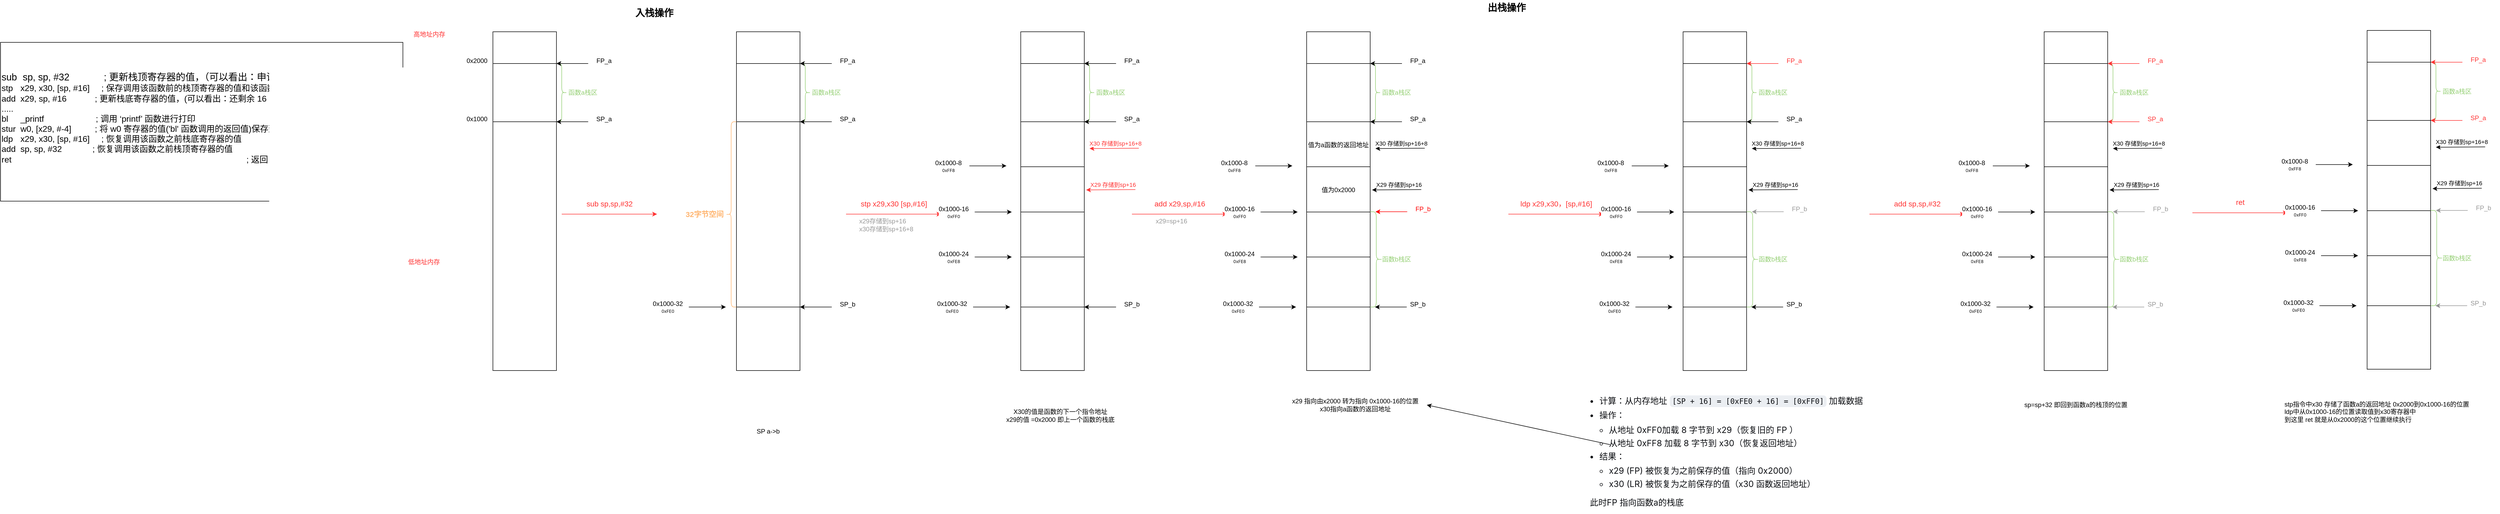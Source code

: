 <mxfile version="28.2.3">
  <diagram name="第 1 页" id="LAbK3_v-kBbFvubEwJSo">
    <mxGraphModel dx="3473" dy="1820" grid="1" gridSize="10" guides="1" tooltips="1" connect="1" arrows="1" fold="1" page="1" pageScale="1" pageWidth="827" pageHeight="1169" math="0" shadow="0">
      <root>
        <mxCell id="0" />
        <mxCell id="1" parent="0" />
        <mxCell id="AfPHlgVxdCcqtdi9Rfbz-29" value="" style="shape=curlyBracket;whiteSpace=wrap;html=1;rounded=1;flipH=1;labelPosition=right;verticalLabelPosition=middle;align=left;verticalAlign=middle;strokeColor=#97D077;size=0.5;" vertex="1" parent="1">
          <mxGeometry x="1450" y="480" width="20" height="110" as="geometry" />
        </mxCell>
        <mxCell id="AfPHlgVxdCcqtdi9Rfbz-30" value="" style="rounded=0;whiteSpace=wrap;html=1;" vertex="1" parent="1">
          <mxGeometry x="1330" y="480" width="120" height="110" as="geometry" />
        </mxCell>
        <mxCell id="AfPHlgVxdCcqtdi9Rfbz-31" value="" style="rounded=0;whiteSpace=wrap;html=1;" vertex="1" parent="1">
          <mxGeometry x="1330" y="590" width="120" height="470" as="geometry" />
        </mxCell>
        <mxCell id="AfPHlgVxdCcqtdi9Rfbz-32" value="0x1000" style="text;html=1;align=center;verticalAlign=middle;whiteSpace=wrap;rounded=0;" vertex="1" parent="1">
          <mxGeometry x="1270" y="570" width="60" height="30" as="geometry" />
        </mxCell>
        <mxCell id="AfPHlgVxdCcqtdi9Rfbz-33" value="" style="rounded=0;whiteSpace=wrap;html=1;" vertex="1" parent="1">
          <mxGeometry x="1330" y="420" width="120" height="60" as="geometry" />
        </mxCell>
        <mxCell id="AfPHlgVxdCcqtdi9Rfbz-34" value="0x2000" style="text;html=1;align=center;verticalAlign=middle;whiteSpace=wrap;rounded=0;" vertex="1" parent="1">
          <mxGeometry x="1270" y="460" width="60" height="30" as="geometry" />
        </mxCell>
        <mxCell id="AfPHlgVxdCcqtdi9Rfbz-35" value="&lt;font style=&quot;color: rgb(255, 51, 51);&quot;&gt;低地址内存&lt;/font&gt;" style="text;html=1;align=center;verticalAlign=middle;whiteSpace=wrap;rounded=0;" vertex="1" parent="1">
          <mxGeometry x="1160" y="840" width="80" height="30" as="geometry" />
        </mxCell>
        <mxCell id="AfPHlgVxdCcqtdi9Rfbz-36" value="&lt;font style=&quot;color: rgb(255, 51, 51);&quot;&gt;高地址内存&lt;/font&gt;" style="text;html=1;align=center;verticalAlign=middle;whiteSpace=wrap;rounded=0;" vertex="1" parent="1">
          <mxGeometry x="1170" y="410" width="80" height="30" as="geometry" />
        </mxCell>
        <mxCell id="AfPHlgVxdCcqtdi9Rfbz-37" value="" style="endArrow=classic;html=1;rounded=0;entryX=1;entryY=1;entryDx=0;entryDy=0;" edge="1" parent="1" target="AfPHlgVxdCcqtdi9Rfbz-33">
          <mxGeometry width="50" height="50" relative="1" as="geometry">
            <mxPoint x="1510" y="480" as="sourcePoint" />
            <mxPoint x="1620" y="500" as="targetPoint" />
          </mxGeometry>
        </mxCell>
        <mxCell id="AfPHlgVxdCcqtdi9Rfbz-38" value="FP_a" style="text;html=1;align=center;verticalAlign=middle;whiteSpace=wrap;rounded=0;" vertex="1" parent="1">
          <mxGeometry x="1510" y="460" width="60" height="30" as="geometry" />
        </mxCell>
        <mxCell id="AfPHlgVxdCcqtdi9Rfbz-39" value="" style="endArrow=classic;html=1;rounded=0;entryX=1;entryY=1;entryDx=0;entryDy=0;" edge="1" parent="1">
          <mxGeometry width="50" height="50" relative="1" as="geometry">
            <mxPoint x="1510" y="590" as="sourcePoint" />
            <mxPoint x="1450" y="590" as="targetPoint" />
          </mxGeometry>
        </mxCell>
        <mxCell id="AfPHlgVxdCcqtdi9Rfbz-40" value="SP_a" style="text;html=1;align=center;verticalAlign=middle;whiteSpace=wrap;rounded=0;" vertex="1" parent="1">
          <mxGeometry x="1510" y="570" width="60" height="30" as="geometry" />
        </mxCell>
        <mxCell id="AfPHlgVxdCcqtdi9Rfbz-41" value="&lt;font style=&quot;color: rgb(151, 208, 119);&quot;&gt;函数a栈区&lt;/font&gt;" style="text;html=1;align=center;verticalAlign=middle;whiteSpace=wrap;rounded=0;" vertex="1" parent="1">
          <mxGeometry x="1460" y="520" width="80" height="30" as="geometry" />
        </mxCell>
        <mxCell id="AfPHlgVxdCcqtdi9Rfbz-42" value="" style="endArrow=classic;html=1;rounded=0;fillColor=#FF3333;strokeColor=#FF3333;" edge="1" parent="1">
          <mxGeometry width="50" height="50" relative="1" as="geometry">
            <mxPoint x="1460" y="764.5" as="sourcePoint" />
            <mxPoint x="1640" y="764.5" as="targetPoint" />
          </mxGeometry>
        </mxCell>
        <mxCell id="AfPHlgVxdCcqtdi9Rfbz-43" value="&lt;font style=&quot;color: rgb(255, 51, 51); font-size: 14px;&quot;&gt;sub sp,sp,#32&lt;/font&gt;" style="edgeLabel;html=1;align=center;verticalAlign=middle;resizable=0;points=[];" vertex="1" connectable="0" parent="AfPHlgVxdCcqtdi9Rfbz-42">
          <mxGeometry x="-0.569" y="1" relative="1" as="geometry">
            <mxPoint x="51" y="-19" as="offset" />
          </mxGeometry>
        </mxCell>
        <mxCell id="AfPHlgVxdCcqtdi9Rfbz-44" value="" style="shape=curlyBracket;whiteSpace=wrap;html=1;rounded=1;flipH=1;labelPosition=right;verticalLabelPosition=middle;align=left;verticalAlign=middle;strokeColor=#97D077;size=0.5;" vertex="1" parent="1">
          <mxGeometry x="1910" y="480" width="20" height="110" as="geometry" />
        </mxCell>
        <mxCell id="AfPHlgVxdCcqtdi9Rfbz-45" value="" style="rounded=0;whiteSpace=wrap;html=1;" vertex="1" parent="1">
          <mxGeometry x="1790" y="480" width="120" height="110" as="geometry" />
        </mxCell>
        <mxCell id="AfPHlgVxdCcqtdi9Rfbz-46" value="" style="rounded=0;whiteSpace=wrap;html=1;" vertex="1" parent="1">
          <mxGeometry x="1790" y="940" width="120" height="120" as="geometry" />
        </mxCell>
        <mxCell id="AfPHlgVxdCcqtdi9Rfbz-47" value="" style="rounded=0;whiteSpace=wrap;html=1;" vertex="1" parent="1">
          <mxGeometry x="1790" y="420" width="120" height="60" as="geometry" />
        </mxCell>
        <mxCell id="AfPHlgVxdCcqtdi9Rfbz-48" value="" style="endArrow=classic;html=1;rounded=0;entryX=1;entryY=1;entryDx=0;entryDy=0;" edge="1" parent="1" target="AfPHlgVxdCcqtdi9Rfbz-47">
          <mxGeometry width="50" height="50" relative="1" as="geometry">
            <mxPoint x="1970" y="480" as="sourcePoint" />
            <mxPoint x="2080" y="500" as="targetPoint" />
          </mxGeometry>
        </mxCell>
        <mxCell id="AfPHlgVxdCcqtdi9Rfbz-49" value="FP_a" style="text;html=1;align=center;verticalAlign=middle;whiteSpace=wrap;rounded=0;" vertex="1" parent="1">
          <mxGeometry x="1970" y="460" width="60" height="30" as="geometry" />
        </mxCell>
        <mxCell id="AfPHlgVxdCcqtdi9Rfbz-50" value="" style="endArrow=classic;html=1;rounded=0;entryX=1;entryY=1;entryDx=0;entryDy=0;" edge="1" parent="1">
          <mxGeometry width="50" height="50" relative="1" as="geometry">
            <mxPoint x="1970" y="590" as="sourcePoint" />
            <mxPoint x="1910" y="590" as="targetPoint" />
          </mxGeometry>
        </mxCell>
        <mxCell id="AfPHlgVxdCcqtdi9Rfbz-51" value="SP_a" style="text;html=1;align=center;verticalAlign=middle;whiteSpace=wrap;rounded=0;" vertex="1" parent="1">
          <mxGeometry x="1970" y="570" width="60" height="30" as="geometry" />
        </mxCell>
        <mxCell id="AfPHlgVxdCcqtdi9Rfbz-52" value="&lt;font style=&quot;color: rgb(151, 208, 119);&quot;&gt;函数a栈区&lt;/font&gt;" style="text;html=1;align=center;verticalAlign=middle;whiteSpace=wrap;rounded=0;" vertex="1" parent="1">
          <mxGeometry x="1920" y="520" width="80" height="30" as="geometry" />
        </mxCell>
        <mxCell id="AfPHlgVxdCcqtdi9Rfbz-53" value="" style="rounded=0;whiteSpace=wrap;html=1;" vertex="1" parent="1">
          <mxGeometry x="1790" y="590" width="120" height="350" as="geometry" />
        </mxCell>
        <mxCell id="AfPHlgVxdCcqtdi9Rfbz-54" value="" style="shape=curlyBracket;whiteSpace=wrap;html=1;rounded=1;labelPosition=left;verticalLabelPosition=middle;align=right;verticalAlign=middle;strokeColor=#FFB570;" vertex="1" parent="1">
          <mxGeometry x="1770" y="590" width="20" height="350" as="geometry" />
        </mxCell>
        <mxCell id="AfPHlgVxdCcqtdi9Rfbz-55" value="&lt;font style=&quot;color: rgb(255, 181, 112); font-size: 14px;&quot;&gt;&lt;b&gt;32字节空间&lt;/b&gt;&lt;/font&gt;" style="text;html=1;align=center;verticalAlign=middle;whiteSpace=wrap;rounded=0;" vertex="1" parent="1">
          <mxGeometry x="1690" y="750" width="80" height="30" as="geometry" />
        </mxCell>
        <mxCell id="AfPHlgVxdCcqtdi9Rfbz-56" value="" style="endArrow=classic;html=1;rounded=0;" edge="1" parent="1">
          <mxGeometry width="50" height="50" relative="1" as="geometry">
            <mxPoint x="1700" y="940" as="sourcePoint" />
            <mxPoint x="1770" y="940" as="targetPoint" />
          </mxGeometry>
        </mxCell>
        <mxCell id="AfPHlgVxdCcqtdi9Rfbz-57" value="&lt;div&gt;&lt;span style=&quot;background-color: light-dark(#ffffff, var(--ge-dark-color, #121212)); color: light-dark(rgb(0, 0, 0), rgb(255, 255, 255));&quot;&gt;&lt;font style=&quot;font-size: 12px;&quot;&gt;0x1000-32&lt;/font&gt;&lt;/span&gt;&lt;/div&gt;&lt;div&gt;&lt;span style=&quot;font-family: quote-cjk-patch, Inter, system-ui, -apple-system, BlinkMacSystemFont, &amp;quot;Segoe UI&amp;quot;, Roboto, Oxygen, Ubuntu, Cantarell, &amp;quot;Open Sans&amp;quot;, &amp;quot;Helvetica Neue&amp;quot;, sans-serif; text-align: start; text-wrap-mode: wrap;&quot;&gt;&lt;font style=&quot;font-size: 8px;&quot;&gt;0xFE0&lt;/font&gt;&lt;/span&gt;&lt;span style=&quot;background-color: light-dark(#ffffff, var(--ge-dark-color, #121212)); color: light-dark(rgb(0, 0, 0), rgb(255, 255, 255));&quot;&gt;&lt;/span&gt;&lt;/div&gt;" style="edgeLabel;html=1;align=center;verticalAlign=middle;resizable=0;points=[];" vertex="1" connectable="0" parent="AfPHlgVxdCcqtdi9Rfbz-56">
          <mxGeometry x="-0.411" y="2" relative="1" as="geometry">
            <mxPoint x="-61" y="2" as="offset" />
          </mxGeometry>
        </mxCell>
        <mxCell id="AfPHlgVxdCcqtdi9Rfbz-58" value="" style="endArrow=classic;html=1;rounded=0;entryX=1;entryY=1;entryDx=0;entryDy=0;" edge="1" parent="1">
          <mxGeometry width="50" height="50" relative="1" as="geometry">
            <mxPoint x="1970" y="940" as="sourcePoint" />
            <mxPoint x="1910" y="940" as="targetPoint" />
          </mxGeometry>
        </mxCell>
        <mxCell id="AfPHlgVxdCcqtdi9Rfbz-59" value="SP_b" style="text;html=1;align=center;verticalAlign=middle;whiteSpace=wrap;rounded=0;" vertex="1" parent="1">
          <mxGeometry x="1970" y="920" width="60" height="30" as="geometry" />
        </mxCell>
        <mxCell id="AfPHlgVxdCcqtdi9Rfbz-60" value="SP a-&amp;gt;b" style="text;html=1;align=center;verticalAlign=middle;whiteSpace=wrap;rounded=0;" vertex="1" parent="1">
          <mxGeometry x="1820" y="1160" width="60" height="30" as="geometry" />
        </mxCell>
        <mxCell id="AfPHlgVxdCcqtdi9Rfbz-61" value="" style="endArrow=classic;html=1;rounded=0;fillColor=#FF3333;strokeColor=#FF3333;" edge="1" parent="1">
          <mxGeometry width="50" height="50" relative="1" as="geometry">
            <mxPoint x="1997" y="764.5" as="sourcePoint" />
            <mxPoint x="2177" y="764.5" as="targetPoint" />
          </mxGeometry>
        </mxCell>
        <mxCell id="AfPHlgVxdCcqtdi9Rfbz-62" value="&lt;font color=&quot;#ff3333&quot;&gt;&lt;span style=&quot;font-size: 14px;&quot;&gt;stp x29,x30 [sp,#16]&lt;/span&gt;&lt;/font&gt;" style="edgeLabel;html=1;align=center;verticalAlign=middle;resizable=0;points=[];" vertex="1" connectable="0" parent="AfPHlgVxdCcqtdi9Rfbz-61">
          <mxGeometry x="-0.569" y="1" relative="1" as="geometry">
            <mxPoint x="51" y="-19" as="offset" />
          </mxGeometry>
        </mxCell>
        <mxCell id="AfPHlgVxdCcqtdi9Rfbz-63" value="" style="shape=curlyBracket;whiteSpace=wrap;html=1;rounded=1;flipH=1;labelPosition=right;verticalLabelPosition=middle;align=left;verticalAlign=middle;strokeColor=#97D077;size=0.5;" vertex="1" parent="1">
          <mxGeometry x="2447" y="480" width="20" height="110" as="geometry" />
        </mxCell>
        <mxCell id="AfPHlgVxdCcqtdi9Rfbz-64" value="" style="rounded=0;whiteSpace=wrap;html=1;" vertex="1" parent="1">
          <mxGeometry x="2327" y="480" width="120" height="110" as="geometry" />
        </mxCell>
        <mxCell id="AfPHlgVxdCcqtdi9Rfbz-65" value="" style="rounded=0;whiteSpace=wrap;html=1;" vertex="1" parent="1">
          <mxGeometry x="2327" y="940" width="120" height="120" as="geometry" />
        </mxCell>
        <mxCell id="AfPHlgVxdCcqtdi9Rfbz-66" value="" style="rounded=0;whiteSpace=wrap;html=1;" vertex="1" parent="1">
          <mxGeometry x="2327" y="420" width="120" height="60" as="geometry" />
        </mxCell>
        <mxCell id="AfPHlgVxdCcqtdi9Rfbz-67" value="" style="endArrow=classic;html=1;rounded=0;entryX=1;entryY=1;entryDx=0;entryDy=0;" edge="1" parent="1" target="AfPHlgVxdCcqtdi9Rfbz-66">
          <mxGeometry width="50" height="50" relative="1" as="geometry">
            <mxPoint x="2507" y="480" as="sourcePoint" />
            <mxPoint x="2617" y="500" as="targetPoint" />
          </mxGeometry>
        </mxCell>
        <mxCell id="AfPHlgVxdCcqtdi9Rfbz-68" value="FP_a" style="text;html=1;align=center;verticalAlign=middle;whiteSpace=wrap;rounded=0;" vertex="1" parent="1">
          <mxGeometry x="2507" y="460" width="60" height="30" as="geometry" />
        </mxCell>
        <mxCell id="AfPHlgVxdCcqtdi9Rfbz-69" value="" style="endArrow=classic;html=1;rounded=0;entryX=1;entryY=1;entryDx=0;entryDy=0;" edge="1" parent="1">
          <mxGeometry width="50" height="50" relative="1" as="geometry">
            <mxPoint x="2507" y="590" as="sourcePoint" />
            <mxPoint x="2447" y="590" as="targetPoint" />
          </mxGeometry>
        </mxCell>
        <mxCell id="AfPHlgVxdCcqtdi9Rfbz-70" value="SP_a" style="text;html=1;align=center;verticalAlign=middle;whiteSpace=wrap;rounded=0;" vertex="1" parent="1">
          <mxGeometry x="2507" y="570" width="60" height="30" as="geometry" />
        </mxCell>
        <mxCell id="AfPHlgVxdCcqtdi9Rfbz-71" value="&lt;font style=&quot;color: rgb(151, 208, 119);&quot;&gt;函数a栈区&lt;/font&gt;" style="text;html=1;align=center;verticalAlign=middle;whiteSpace=wrap;rounded=0;" vertex="1" parent="1">
          <mxGeometry x="2457" y="520" width="80" height="30" as="geometry" />
        </mxCell>
        <mxCell id="AfPHlgVxdCcqtdi9Rfbz-72" value="" style="rounded=0;whiteSpace=wrap;html=1;" vertex="1" parent="1">
          <mxGeometry x="2327" y="590" width="120" height="87.5" as="geometry" />
        </mxCell>
        <mxCell id="AfPHlgVxdCcqtdi9Rfbz-73" value="" style="endArrow=classic;html=1;rounded=0;" edge="1" parent="1">
          <mxGeometry width="50" height="50" relative="1" as="geometry">
            <mxPoint x="2237" y="940" as="sourcePoint" />
            <mxPoint x="2307" y="940" as="targetPoint" />
          </mxGeometry>
        </mxCell>
        <mxCell id="AfPHlgVxdCcqtdi9Rfbz-74" value="&lt;div&gt;&lt;span style=&quot;background-color: light-dark(#ffffff, var(--ge-dark-color, #121212)); color: light-dark(rgb(0, 0, 0), rgb(255, 255, 255));&quot;&gt;&lt;font style=&quot;font-size: 12px;&quot;&gt;0x1000-32&lt;/font&gt;&lt;/span&gt;&lt;/div&gt;&lt;div&gt;&lt;span style=&quot;font-family: quote-cjk-patch, Inter, system-ui, -apple-system, BlinkMacSystemFont, &amp;quot;Segoe UI&amp;quot;, Roboto, Oxygen, Ubuntu, Cantarell, &amp;quot;Open Sans&amp;quot;, &amp;quot;Helvetica Neue&amp;quot;, sans-serif; text-align: start; text-wrap-mode: wrap;&quot;&gt;&lt;font style=&quot;font-size: 8px;&quot;&gt;0xFE0&lt;/font&gt;&lt;/span&gt;&lt;span style=&quot;background-color: light-dark(#ffffff, var(--ge-dark-color, #121212)); color: light-dark(rgb(0, 0, 0), rgb(255, 255, 255));&quot;&gt;&lt;/span&gt;&lt;/div&gt;" style="edgeLabel;html=1;align=center;verticalAlign=middle;resizable=0;points=[];" vertex="1" connectable="0" parent="AfPHlgVxdCcqtdi9Rfbz-73">
          <mxGeometry x="-0.411" y="2" relative="1" as="geometry">
            <mxPoint x="-61" y="2" as="offset" />
          </mxGeometry>
        </mxCell>
        <mxCell id="AfPHlgVxdCcqtdi9Rfbz-75" value="" style="endArrow=classic;html=1;rounded=0;entryX=1;entryY=1;entryDx=0;entryDy=0;" edge="1" parent="1">
          <mxGeometry width="50" height="50" relative="1" as="geometry">
            <mxPoint x="2507" y="940" as="sourcePoint" />
            <mxPoint x="2447" y="940" as="targetPoint" />
          </mxGeometry>
        </mxCell>
        <mxCell id="AfPHlgVxdCcqtdi9Rfbz-76" value="SP_b" style="text;html=1;align=center;verticalAlign=middle;whiteSpace=wrap;rounded=0;" vertex="1" parent="1">
          <mxGeometry x="2507" y="920" width="60" height="30" as="geometry" />
        </mxCell>
        <mxCell id="AfPHlgVxdCcqtdi9Rfbz-77" value="&lt;font style=&quot;color: rgb(153, 153, 153);&quot;&gt;x29存储到sp+16&lt;/font&gt;&lt;div&gt;&lt;font style=&quot;color: rgb(153, 153, 153);&quot;&gt;x30存储到sp+16+8&lt;/font&gt;&lt;/div&gt;" style="text;html=1;align=left;verticalAlign=middle;whiteSpace=wrap;rounded=0;" vertex="1" parent="1">
          <mxGeometry x="2020" y="770" width="110" height="30" as="geometry" />
        </mxCell>
        <mxCell id="AfPHlgVxdCcqtdi9Rfbz-78" value="" style="rounded=0;whiteSpace=wrap;html=1;" vertex="1" parent="1">
          <mxGeometry x="2327" y="675" width="120" height="87.5" as="geometry" />
        </mxCell>
        <mxCell id="AfPHlgVxdCcqtdi9Rfbz-79" value="" style="rounded=0;whiteSpace=wrap;html=1;" vertex="1" parent="1">
          <mxGeometry x="2327" y="760.5" width="120" height="87.5" as="geometry" />
        </mxCell>
        <mxCell id="AfPHlgVxdCcqtdi9Rfbz-80" value="" style="rounded=0;whiteSpace=wrap;html=1;" vertex="1" parent="1">
          <mxGeometry x="2327" y="845.5" width="120" height="94.5" as="geometry" />
        </mxCell>
        <mxCell id="AfPHlgVxdCcqtdi9Rfbz-81" value="" style="endArrow=classic;html=1;rounded=0;" edge="1" parent="1">
          <mxGeometry width="50" height="50" relative="1" as="geometry">
            <mxPoint x="2240" y="845.5" as="sourcePoint" />
            <mxPoint x="2310" y="845.5" as="targetPoint" />
          </mxGeometry>
        </mxCell>
        <mxCell id="AfPHlgVxdCcqtdi9Rfbz-82" value="&lt;div&gt;&lt;span style=&quot;background-color: light-dark(#ffffff, var(--ge-dark-color, #121212)); color: light-dark(rgb(0, 0, 0), rgb(255, 255, 255));&quot;&gt;&lt;font style=&quot;font-size: 12px;&quot;&gt;0x1000-24&lt;/font&gt;&lt;/span&gt;&lt;/div&gt;&lt;div&gt;&lt;span style=&quot;font-family: quote-cjk-patch, Inter, system-ui, -apple-system, BlinkMacSystemFont, &amp;quot;Segoe UI&amp;quot;, Roboto, Oxygen, Ubuntu, Cantarell, &amp;quot;Open Sans&amp;quot;, &amp;quot;Helvetica Neue&amp;quot;, sans-serif; text-align: start; text-wrap-mode: wrap;&quot;&gt;&lt;font style=&quot;font-size: 8px;&quot;&gt;0xFE8&lt;/font&gt;&lt;/span&gt;&lt;span style=&quot;background-color: light-dark(#ffffff, var(--ge-dark-color, #121212)); color: light-dark(rgb(0, 0, 0), rgb(255, 255, 255));&quot;&gt;&lt;/span&gt;&lt;/div&gt;" style="edgeLabel;html=1;align=center;verticalAlign=middle;resizable=0;points=[];" vertex="1" connectable="0" parent="AfPHlgVxdCcqtdi9Rfbz-81">
          <mxGeometry x="-0.411" y="2" relative="1" as="geometry">
            <mxPoint x="-61" y="2" as="offset" />
          </mxGeometry>
        </mxCell>
        <mxCell id="AfPHlgVxdCcqtdi9Rfbz-83" value="" style="endArrow=classic;html=1;rounded=0;" edge="1" parent="1">
          <mxGeometry width="50" height="50" relative="1" as="geometry">
            <mxPoint x="2240" y="760.5" as="sourcePoint" />
            <mxPoint x="2310" y="760.5" as="targetPoint" />
          </mxGeometry>
        </mxCell>
        <mxCell id="AfPHlgVxdCcqtdi9Rfbz-84" value="&lt;div&gt;&lt;span style=&quot;background-color: light-dark(#ffffff, var(--ge-dark-color, #121212)); color: light-dark(rgb(0, 0, 0), rgb(255, 255, 255));&quot;&gt;&lt;font style=&quot;font-size: 12px;&quot;&gt;0x1000-16&lt;/font&gt;&lt;/span&gt;&lt;/div&gt;&lt;div&gt;&lt;span style=&quot;font-family: quote-cjk-patch, Inter, system-ui, -apple-system, BlinkMacSystemFont, &amp;quot;Segoe UI&amp;quot;, Roboto, Oxygen, Ubuntu, Cantarell, &amp;quot;Open Sans&amp;quot;, &amp;quot;Helvetica Neue&amp;quot;, sans-serif; text-align: start; text-wrap-mode: wrap;&quot;&gt;&lt;font style=&quot;font-size: 8px;&quot;&gt;0xFF0&lt;/font&gt;&lt;/span&gt;&lt;span style=&quot;background-color: light-dark(#ffffff, var(--ge-dark-color, #121212)); color: light-dark(rgb(0, 0, 0), rgb(255, 255, 255));&quot;&gt;&lt;/span&gt;&lt;/div&gt;" style="edgeLabel;html=1;align=center;verticalAlign=middle;resizable=0;points=[];" vertex="1" connectable="0" parent="AfPHlgVxdCcqtdi9Rfbz-83">
          <mxGeometry x="-0.411" y="2" relative="1" as="geometry">
            <mxPoint x="-61" y="2" as="offset" />
          </mxGeometry>
        </mxCell>
        <mxCell id="AfPHlgVxdCcqtdi9Rfbz-85" value="" style="endArrow=classic;html=1;rounded=0;" edge="1" parent="1">
          <mxGeometry width="50" height="50" relative="1" as="geometry">
            <mxPoint x="2230" y="673.33" as="sourcePoint" />
            <mxPoint x="2300" y="673.33" as="targetPoint" />
          </mxGeometry>
        </mxCell>
        <mxCell id="AfPHlgVxdCcqtdi9Rfbz-86" value="&lt;div&gt;&lt;span style=&quot;background-color: light-dark(#ffffff, var(--ge-dark-color, #121212)); color: light-dark(rgb(0, 0, 0), rgb(255, 255, 255));&quot;&gt;&lt;font style=&quot;font-size: 12px;&quot;&gt;0x1000-8&lt;/font&gt;&lt;/span&gt;&lt;/div&gt;&lt;div&gt;&lt;span style=&quot;font-family: quote-cjk-patch, Inter, system-ui, -apple-system, BlinkMacSystemFont, &amp;quot;Segoe UI&amp;quot;, Roboto, Oxygen, Ubuntu, Cantarell, &amp;quot;Open Sans&amp;quot;, &amp;quot;Helvetica Neue&amp;quot;, sans-serif; text-align: start; text-wrap-mode: wrap;&quot;&gt;&lt;font style=&quot;font-size: 8px;&quot;&gt;0xFF8&lt;/font&gt;&lt;/span&gt;&lt;span style=&quot;background-color: light-dark(#ffffff, var(--ge-dark-color, #121212)); color: light-dark(rgb(0, 0, 0), rgb(255, 255, 255));&quot;&gt;&lt;/span&gt;&lt;/div&gt;" style="edgeLabel;html=1;align=center;verticalAlign=middle;resizable=0;points=[];" vertex="1" connectable="0" parent="AfPHlgVxdCcqtdi9Rfbz-85">
          <mxGeometry x="-0.411" y="2" relative="1" as="geometry">
            <mxPoint x="-61" y="2" as="offset" />
          </mxGeometry>
        </mxCell>
        <mxCell id="AfPHlgVxdCcqtdi9Rfbz-87" value="" style="endArrow=classic;html=1;rounded=0;entryX=1;entryY=0.75;entryDx=0;entryDy=0;strokeColor=#FF3333;" edge="1" parent="1">
          <mxGeometry width="50" height="50" relative="1" as="geometry">
            <mxPoint x="2543.5" y="718.16" as="sourcePoint" />
            <mxPoint x="2450.5" y="718.785" as="targetPoint" />
          </mxGeometry>
        </mxCell>
        <mxCell id="AfPHlgVxdCcqtdi9Rfbz-88" value="&lt;font style=&quot;color: rgb(255, 51, 51);&quot;&gt;X29 存储到sp+16&lt;/font&gt;" style="edgeLabel;html=1;align=center;verticalAlign=middle;resizable=0;points=[];" vertex="1" connectable="0" parent="AfPHlgVxdCcqtdi9Rfbz-87">
          <mxGeometry x="-0.052" y="1" relative="1" as="geometry">
            <mxPoint x="1" y="-11" as="offset" />
          </mxGeometry>
        </mxCell>
        <mxCell id="AfPHlgVxdCcqtdi9Rfbz-89" value="" style="endArrow=classic;html=1;rounded=0;entryX=1;entryY=0.75;entryDx=0;entryDy=0;strokeColor=#FF3333;" edge="1" parent="1">
          <mxGeometry width="50" height="50" relative="1" as="geometry">
            <mxPoint x="2550" y="640" as="sourcePoint" />
            <mxPoint x="2457" y="640.625" as="targetPoint" />
          </mxGeometry>
        </mxCell>
        <mxCell id="AfPHlgVxdCcqtdi9Rfbz-90" value="&lt;font style=&quot;color: rgb(255, 51, 51);&quot;&gt;X30 存储到sp+16+8&amp;nbsp;&lt;/font&gt;" style="edgeLabel;html=1;align=center;verticalAlign=middle;resizable=0;points=[];" vertex="1" connectable="0" parent="AfPHlgVxdCcqtdi9Rfbz-89">
          <mxGeometry x="-0.052" y="1" relative="1" as="geometry">
            <mxPoint x="1" y="-11" as="offset" />
          </mxGeometry>
        </mxCell>
        <mxCell id="AfPHlgVxdCcqtdi9Rfbz-91" value="" style="endArrow=classic;html=1;rounded=0;fillColor=#FF3333;strokeColor=#FF3333;" edge="1" parent="1">
          <mxGeometry width="50" height="50" relative="1" as="geometry">
            <mxPoint x="2537" y="764.5" as="sourcePoint" />
            <mxPoint x="2717" y="764.5" as="targetPoint" />
          </mxGeometry>
        </mxCell>
        <mxCell id="AfPHlgVxdCcqtdi9Rfbz-92" value="&lt;font color=&quot;#ff3333&quot;&gt;&lt;span style=&quot;font-size: 14px;&quot;&gt;add x29,sp,#16&lt;/span&gt;&lt;/font&gt;" style="edgeLabel;html=1;align=center;verticalAlign=middle;resizable=0;points=[];" vertex="1" connectable="0" parent="AfPHlgVxdCcqtdi9Rfbz-91">
          <mxGeometry x="-0.569" y="1" relative="1" as="geometry">
            <mxPoint x="51" y="-19" as="offset" />
          </mxGeometry>
        </mxCell>
        <mxCell id="AfPHlgVxdCcqtdi9Rfbz-93" value="" style="shape=curlyBracket;whiteSpace=wrap;html=1;rounded=1;flipH=1;labelPosition=right;verticalLabelPosition=middle;align=left;verticalAlign=middle;strokeColor=#97D077;size=0.5;" vertex="1" parent="1">
          <mxGeometry x="2987" y="480" width="20" height="110" as="geometry" />
        </mxCell>
        <mxCell id="AfPHlgVxdCcqtdi9Rfbz-94" value="" style="rounded=0;whiteSpace=wrap;html=1;" vertex="1" parent="1">
          <mxGeometry x="2867" y="480" width="120" height="110" as="geometry" />
        </mxCell>
        <mxCell id="AfPHlgVxdCcqtdi9Rfbz-95" value="" style="rounded=0;whiteSpace=wrap;html=1;" vertex="1" parent="1">
          <mxGeometry x="2867" y="940" width="120" height="120" as="geometry" />
        </mxCell>
        <mxCell id="AfPHlgVxdCcqtdi9Rfbz-96" value="" style="rounded=0;whiteSpace=wrap;html=1;" vertex="1" parent="1">
          <mxGeometry x="2867" y="420" width="120" height="60" as="geometry" />
        </mxCell>
        <mxCell id="AfPHlgVxdCcqtdi9Rfbz-97" value="" style="endArrow=classic;html=1;rounded=0;entryX=1;entryY=1;entryDx=0;entryDy=0;" edge="1" parent="1" target="AfPHlgVxdCcqtdi9Rfbz-96">
          <mxGeometry width="50" height="50" relative="1" as="geometry">
            <mxPoint x="3047" y="480" as="sourcePoint" />
            <mxPoint x="3157" y="500" as="targetPoint" />
          </mxGeometry>
        </mxCell>
        <mxCell id="AfPHlgVxdCcqtdi9Rfbz-98" value="FP_a" style="text;html=1;align=center;verticalAlign=middle;whiteSpace=wrap;rounded=0;" vertex="1" parent="1">
          <mxGeometry x="3047" y="460" width="60" height="30" as="geometry" />
        </mxCell>
        <mxCell id="AfPHlgVxdCcqtdi9Rfbz-99" value="" style="endArrow=classic;html=1;rounded=0;entryX=1;entryY=1;entryDx=0;entryDy=0;" edge="1" parent="1">
          <mxGeometry width="50" height="50" relative="1" as="geometry">
            <mxPoint x="3047" y="590" as="sourcePoint" />
            <mxPoint x="2987" y="590" as="targetPoint" />
          </mxGeometry>
        </mxCell>
        <mxCell id="AfPHlgVxdCcqtdi9Rfbz-100" value="SP_a" style="text;html=1;align=center;verticalAlign=middle;whiteSpace=wrap;rounded=0;" vertex="1" parent="1">
          <mxGeometry x="3047" y="570" width="60" height="30" as="geometry" />
        </mxCell>
        <mxCell id="AfPHlgVxdCcqtdi9Rfbz-101" value="&lt;font style=&quot;color: rgb(151, 208, 119);&quot;&gt;函数a栈区&lt;/font&gt;" style="text;html=1;align=center;verticalAlign=middle;whiteSpace=wrap;rounded=0;" vertex="1" parent="1">
          <mxGeometry x="2997" y="520" width="80" height="30" as="geometry" />
        </mxCell>
        <mxCell id="AfPHlgVxdCcqtdi9Rfbz-102" value="值为a函数的返回地址" style="rounded=0;whiteSpace=wrap;html=1;" vertex="1" parent="1">
          <mxGeometry x="2867" y="590" width="120" height="87.5" as="geometry" />
        </mxCell>
        <mxCell id="AfPHlgVxdCcqtdi9Rfbz-103" value="" style="endArrow=classic;html=1;rounded=0;" edge="1" parent="1">
          <mxGeometry width="50" height="50" relative="1" as="geometry">
            <mxPoint x="2777" y="940" as="sourcePoint" />
            <mxPoint x="2847" y="940" as="targetPoint" />
          </mxGeometry>
        </mxCell>
        <mxCell id="AfPHlgVxdCcqtdi9Rfbz-104" value="&lt;div&gt;&lt;span style=&quot;background-color: light-dark(#ffffff, var(--ge-dark-color, #121212)); color: light-dark(rgb(0, 0, 0), rgb(255, 255, 255));&quot;&gt;&lt;font style=&quot;font-size: 12px;&quot;&gt;0x1000-32&lt;/font&gt;&lt;/span&gt;&lt;/div&gt;&lt;div&gt;&lt;span style=&quot;font-family: quote-cjk-patch, Inter, system-ui, -apple-system, BlinkMacSystemFont, &amp;quot;Segoe UI&amp;quot;, Roboto, Oxygen, Ubuntu, Cantarell, &amp;quot;Open Sans&amp;quot;, &amp;quot;Helvetica Neue&amp;quot;, sans-serif; text-align: start; text-wrap-mode: wrap;&quot;&gt;&lt;font style=&quot;font-size: 8px;&quot;&gt;0xFE0&lt;/font&gt;&lt;/span&gt;&lt;span style=&quot;background-color: light-dark(#ffffff, var(--ge-dark-color, #121212)); color: light-dark(rgb(0, 0, 0), rgb(255, 255, 255));&quot;&gt;&lt;/span&gt;&lt;/div&gt;" style="edgeLabel;html=1;align=center;verticalAlign=middle;resizable=0;points=[];" vertex="1" connectable="0" parent="AfPHlgVxdCcqtdi9Rfbz-103">
          <mxGeometry x="-0.411" y="2" relative="1" as="geometry">
            <mxPoint x="-61" y="2" as="offset" />
          </mxGeometry>
        </mxCell>
        <mxCell id="AfPHlgVxdCcqtdi9Rfbz-105" value="" style="endArrow=classic;html=1;rounded=0;entryX=1;entryY=1;entryDx=0;entryDy=0;" edge="1" parent="1">
          <mxGeometry width="50" height="50" relative="1" as="geometry">
            <mxPoint x="3056" y="940" as="sourcePoint" />
            <mxPoint x="2996" y="940" as="targetPoint" />
          </mxGeometry>
        </mxCell>
        <mxCell id="AfPHlgVxdCcqtdi9Rfbz-106" value="SP_b" style="text;html=1;align=center;verticalAlign=middle;whiteSpace=wrap;rounded=0;" vertex="1" parent="1">
          <mxGeometry x="3047" y="920" width="60" height="30" as="geometry" />
        </mxCell>
        <mxCell id="AfPHlgVxdCcqtdi9Rfbz-107" value="&lt;font color=&quot;#999999&quot;&gt;x29=sp+16&lt;/font&gt;" style="text;html=1;align=left;verticalAlign=middle;whiteSpace=wrap;rounded=0;" vertex="1" parent="1">
          <mxGeometry x="2580" y="762.5" width="110" height="30" as="geometry" />
        </mxCell>
        <mxCell id="AfPHlgVxdCcqtdi9Rfbz-108" value="值为0x2000" style="rounded=0;whiteSpace=wrap;html=1;" vertex="1" parent="1">
          <mxGeometry x="2867" y="675" width="120" height="87.5" as="geometry" />
        </mxCell>
        <mxCell id="AfPHlgVxdCcqtdi9Rfbz-109" value="" style="rounded=0;whiteSpace=wrap;html=1;" vertex="1" parent="1">
          <mxGeometry x="2867" y="760.5" width="120" height="87.5" as="geometry" />
        </mxCell>
        <mxCell id="AfPHlgVxdCcqtdi9Rfbz-110" value="" style="rounded=0;whiteSpace=wrap;html=1;" vertex="1" parent="1">
          <mxGeometry x="2867" y="845.5" width="120" height="94.5" as="geometry" />
        </mxCell>
        <mxCell id="AfPHlgVxdCcqtdi9Rfbz-111" value="" style="endArrow=classic;html=1;rounded=0;" edge="1" parent="1">
          <mxGeometry width="50" height="50" relative="1" as="geometry">
            <mxPoint x="2780" y="845.5" as="sourcePoint" />
            <mxPoint x="2850" y="845.5" as="targetPoint" />
          </mxGeometry>
        </mxCell>
        <mxCell id="AfPHlgVxdCcqtdi9Rfbz-112" value="&lt;div&gt;&lt;span style=&quot;background-color: light-dark(#ffffff, var(--ge-dark-color, #121212)); color: light-dark(rgb(0, 0, 0), rgb(255, 255, 255));&quot;&gt;&lt;font style=&quot;font-size: 12px;&quot;&gt;0x1000-24&lt;/font&gt;&lt;/span&gt;&lt;/div&gt;&lt;div&gt;&lt;span style=&quot;font-family: quote-cjk-patch, Inter, system-ui, -apple-system, BlinkMacSystemFont, &amp;quot;Segoe UI&amp;quot;, Roboto, Oxygen, Ubuntu, Cantarell, &amp;quot;Open Sans&amp;quot;, &amp;quot;Helvetica Neue&amp;quot;, sans-serif; text-align: start; text-wrap-mode: wrap;&quot;&gt;&lt;font style=&quot;font-size: 8px;&quot;&gt;0xFE8&lt;/font&gt;&lt;/span&gt;&lt;span style=&quot;background-color: light-dark(#ffffff, var(--ge-dark-color, #121212)); color: light-dark(rgb(0, 0, 0), rgb(255, 255, 255));&quot;&gt;&lt;/span&gt;&lt;/div&gt;" style="edgeLabel;html=1;align=center;verticalAlign=middle;resizable=0;points=[];" vertex="1" connectable="0" parent="AfPHlgVxdCcqtdi9Rfbz-111">
          <mxGeometry x="-0.411" y="2" relative="1" as="geometry">
            <mxPoint x="-61" y="2" as="offset" />
          </mxGeometry>
        </mxCell>
        <mxCell id="AfPHlgVxdCcqtdi9Rfbz-113" value="" style="endArrow=classic;html=1;rounded=0;" edge="1" parent="1">
          <mxGeometry width="50" height="50" relative="1" as="geometry">
            <mxPoint x="2780" y="760.5" as="sourcePoint" />
            <mxPoint x="2850" y="760.5" as="targetPoint" />
          </mxGeometry>
        </mxCell>
        <mxCell id="AfPHlgVxdCcqtdi9Rfbz-114" value="&lt;div&gt;&lt;span style=&quot;background-color: light-dark(#ffffff, var(--ge-dark-color, #121212)); color: light-dark(rgb(0, 0, 0), rgb(255, 255, 255));&quot;&gt;&lt;font style=&quot;font-size: 12px;&quot;&gt;0x1000-16&lt;/font&gt;&lt;/span&gt;&lt;/div&gt;&lt;div&gt;&lt;span style=&quot;font-family: quote-cjk-patch, Inter, system-ui, -apple-system, BlinkMacSystemFont, &amp;quot;Segoe UI&amp;quot;, Roboto, Oxygen, Ubuntu, Cantarell, &amp;quot;Open Sans&amp;quot;, &amp;quot;Helvetica Neue&amp;quot;, sans-serif; text-align: start; text-wrap-mode: wrap;&quot;&gt;&lt;font style=&quot;font-size: 8px;&quot;&gt;0xFF0&lt;/font&gt;&lt;/span&gt;&lt;span style=&quot;background-color: light-dark(#ffffff, var(--ge-dark-color, #121212)); color: light-dark(rgb(0, 0, 0), rgb(255, 255, 255));&quot;&gt;&lt;/span&gt;&lt;/div&gt;" style="edgeLabel;html=1;align=center;verticalAlign=middle;resizable=0;points=[];" vertex="1" connectable="0" parent="AfPHlgVxdCcqtdi9Rfbz-113">
          <mxGeometry x="-0.411" y="2" relative="1" as="geometry">
            <mxPoint x="-61" y="2" as="offset" />
          </mxGeometry>
        </mxCell>
        <mxCell id="AfPHlgVxdCcqtdi9Rfbz-115" value="" style="endArrow=classic;html=1;rounded=0;" edge="1" parent="1">
          <mxGeometry width="50" height="50" relative="1" as="geometry">
            <mxPoint x="2770" y="673.33" as="sourcePoint" />
            <mxPoint x="2840" y="673.33" as="targetPoint" />
          </mxGeometry>
        </mxCell>
        <mxCell id="AfPHlgVxdCcqtdi9Rfbz-116" value="&lt;div&gt;&lt;span style=&quot;background-color: light-dark(#ffffff, var(--ge-dark-color, #121212)); color: light-dark(rgb(0, 0, 0), rgb(255, 255, 255));&quot;&gt;&lt;font style=&quot;font-size: 12px;&quot;&gt;0x1000-8&lt;/font&gt;&lt;/span&gt;&lt;/div&gt;&lt;div&gt;&lt;span style=&quot;font-family: quote-cjk-patch, Inter, system-ui, -apple-system, BlinkMacSystemFont, &amp;quot;Segoe UI&amp;quot;, Roboto, Oxygen, Ubuntu, Cantarell, &amp;quot;Open Sans&amp;quot;, &amp;quot;Helvetica Neue&amp;quot;, sans-serif; text-align: start; text-wrap-mode: wrap;&quot;&gt;&lt;font style=&quot;font-size: 8px;&quot;&gt;0xFF8&lt;/font&gt;&lt;/span&gt;&lt;span style=&quot;background-color: light-dark(#ffffff, var(--ge-dark-color, #121212)); color: light-dark(rgb(0, 0, 0), rgb(255, 255, 255));&quot;&gt;&lt;/span&gt;&lt;/div&gt;" style="edgeLabel;html=1;align=center;verticalAlign=middle;resizable=0;points=[];" vertex="1" connectable="0" parent="AfPHlgVxdCcqtdi9Rfbz-115">
          <mxGeometry x="-0.411" y="2" relative="1" as="geometry">
            <mxPoint x="-61" y="2" as="offset" />
          </mxGeometry>
        </mxCell>
        <mxCell id="AfPHlgVxdCcqtdi9Rfbz-117" value="" style="endArrow=classic;html=1;rounded=0;entryX=1;entryY=0.75;entryDx=0;entryDy=0;strokeColor=#000000;" edge="1" parent="1">
          <mxGeometry width="50" height="50" relative="1" as="geometry">
            <mxPoint x="3083.5" y="718.16" as="sourcePoint" />
            <mxPoint x="2990.5" y="718.785" as="targetPoint" />
          </mxGeometry>
        </mxCell>
        <mxCell id="AfPHlgVxdCcqtdi9Rfbz-118" value="&lt;font style=&quot;color: rgb(0, 0, 0);&quot;&gt;X29 存储到sp+16&lt;/font&gt;" style="edgeLabel;html=1;align=center;verticalAlign=middle;resizable=0;points=[];strokeColor=#000000;" vertex="1" connectable="0" parent="AfPHlgVxdCcqtdi9Rfbz-117">
          <mxGeometry x="-0.052" y="1" relative="1" as="geometry">
            <mxPoint x="1" y="-11" as="offset" />
          </mxGeometry>
        </mxCell>
        <mxCell id="AfPHlgVxdCcqtdi9Rfbz-119" value="" style="endArrow=classic;html=1;rounded=0;entryX=1;entryY=0.75;entryDx=0;entryDy=0;strokeColor=#000000;" edge="1" parent="1">
          <mxGeometry width="50" height="50" relative="1" as="geometry">
            <mxPoint x="3090" y="640" as="sourcePoint" />
            <mxPoint x="2997" y="640.625" as="targetPoint" />
          </mxGeometry>
        </mxCell>
        <mxCell id="AfPHlgVxdCcqtdi9Rfbz-120" value="&lt;font style=&quot;color: rgb(0, 0, 0);&quot;&gt;X30 存储到sp+16+8&amp;nbsp;&lt;/font&gt;" style="edgeLabel;html=1;align=center;verticalAlign=middle;resizable=0;points=[];strokeColor=#000000;" vertex="1" connectable="0" parent="AfPHlgVxdCcqtdi9Rfbz-119">
          <mxGeometry x="-0.052" y="1" relative="1" as="geometry">
            <mxPoint x="1" y="-11" as="offset" />
          </mxGeometry>
        </mxCell>
        <mxCell id="AfPHlgVxdCcqtdi9Rfbz-121" value="" style="endArrow=classic;html=1;rounded=0;entryX=1;entryY=1;entryDx=0;entryDy=0;strokeColor=light-dark(#ff0000, #ededed);" edge="1" parent="1">
          <mxGeometry width="50" height="50" relative="1" as="geometry">
            <mxPoint x="3057" y="760" as="sourcePoint" />
            <mxPoint x="2997" y="760" as="targetPoint" />
          </mxGeometry>
        </mxCell>
        <mxCell id="AfPHlgVxdCcqtdi9Rfbz-122" value="&lt;font style=&quot;color: light-dark(rgb(255, 0, 0), rgb(237, 237, 237));&quot;&gt;FP_b&lt;/font&gt;" style="text;html=1;align=center;verticalAlign=middle;whiteSpace=wrap;rounded=0;" vertex="1" parent="1">
          <mxGeometry x="3057" y="740" width="60" height="30" as="geometry" />
        </mxCell>
        <mxCell id="AfPHlgVxdCcqtdi9Rfbz-123" value="X30的值是函数的下一个指令地址&lt;div&gt;x29的值 =0x2000 即上一个函数的栈底&lt;/div&gt;" style="text;html=1;align=center;verticalAlign=middle;whiteSpace=wrap;rounded=0;" vertex="1" parent="1">
          <mxGeometry x="2267" y="1130" width="270" height="30" as="geometry" />
        </mxCell>
        <mxCell id="AfPHlgVxdCcqtdi9Rfbz-124" value="" style="shape=curlyBracket;whiteSpace=wrap;html=1;rounded=1;flipH=1;labelPosition=right;verticalLabelPosition=middle;align=left;verticalAlign=middle;strokeColor=#97D077;size=0.5;" vertex="1" parent="1">
          <mxGeometry x="2987" y="760" width="23" height="180" as="geometry" />
        </mxCell>
        <mxCell id="AfPHlgVxdCcqtdi9Rfbz-125" value="&lt;font style=&quot;color: rgb(151, 208, 119);&quot;&gt;函数b栈区&lt;/font&gt;" style="text;html=1;align=center;verticalAlign=middle;whiteSpace=wrap;rounded=0;" vertex="1" parent="1">
          <mxGeometry x="2997" y="835" width="80" height="30" as="geometry" />
        </mxCell>
        <mxCell id="AfPHlgVxdCcqtdi9Rfbz-126" value="x29 指向由x2000 转为指向 0x1000-16的位置&lt;div&gt;x30指向a函数的返回地址&lt;/div&gt;" style="text;html=1;align=center;verticalAlign=middle;whiteSpace=wrap;rounded=0;" vertex="1" parent="1">
          <mxGeometry x="2824" y="1110" width="270" height="30" as="geometry" />
        </mxCell>
        <mxCell id="AfPHlgVxdCcqtdi9Rfbz-127" value="&lt;div&gt;&lt;font style=&quot;font-size: 18px;&quot;&gt;sub&lt;span style=&quot;white-space: pre;&quot;&gt;&#x9;&lt;/span&gt;sp, sp, #32&amp;nbsp; &amp;nbsp; &amp;nbsp; &amp;nbsp; &amp;nbsp; &amp;nbsp; &amp;nbsp;; 更新栈顶寄存器的值，（可以看出：申请 32 字节占空间作为新用）&lt;/font&gt;&lt;/div&gt;&lt;div&gt;&lt;font size=&quot;3&quot;&gt;stp&lt;span style=&quot;white-space:pre&quot;&gt;&#x9;&lt;/span&gt;x29, x30, [sp, #16]&amp;nbsp; &amp;nbsp; &amp;nbsp;; 保存调用该函数前的栈顶寄存器的值和该函数结束返回后下一将执行指令地址值&lt;/font&gt;&lt;/div&gt;&lt;div&gt;&lt;font size=&quot;3&quot;&gt;add&lt;span style=&quot;white-space:pre&quot;&gt;&#x9;&lt;/span&gt;x29, sp, #16&amp;nbsp; &amp;nbsp; &amp;nbsp; &amp;nbsp; &amp;nbsp; &amp;nbsp; ; 更新栈底寄存器的值，(可以看出：还剩余 16 字节空间给该函数用)&lt;/font&gt;&lt;/div&gt;&lt;div&gt;&lt;font size=&quot;3&quot;&gt;.....&lt;/font&gt;&lt;/div&gt;&lt;div&gt;&lt;font size=&quot;3&quot;&gt;bl&lt;span style=&quot;white-space:pre&quot;&gt;&#x9;&lt;/span&gt;_printf&lt;span style=&quot;white-space:pre&quot;&gt;&#x9;&lt;/span&gt;&amp;nbsp; &amp;nbsp; &amp;nbsp; &amp;nbsp; &amp;nbsp; &amp;nbsp; &amp;nbsp; &amp;nbsp; ; 调用 ‘printf’ 函数进行打印&lt;/font&gt;&lt;/div&gt;&lt;div&gt;&lt;font size=&quot;3&quot;&gt;stur&lt;span style=&quot;white-space:pre&quot;&gt;&#x9;&lt;/span&gt;w0, [x29, #-4]&amp;nbsp; &amp;nbsp; &amp;nbsp; &amp;nbsp; &amp;nbsp; ; 将 w0 寄存器的值(&#39;bl&#39; 函数调用的返回值)保存到 [x29 - 4] 的内存地址中&lt;/font&gt;&lt;/div&gt;&lt;div&gt;&lt;font size=&quot;3&quot;&gt;ldp&lt;span style=&quot;white-space:pre&quot;&gt;&#x9;&lt;/span&gt;x29, x30, [sp, #16]&amp;nbsp; &amp;nbsp; &amp;nbsp;; 恢复调用该函数之前栈底寄存器的值&lt;/font&gt;&lt;/div&gt;&lt;div&gt;&lt;font size=&quot;3&quot;&gt;add&lt;span style=&quot;white-space:pre&quot;&gt;&#x9;&lt;/span&gt;sp, sp, #32&amp;nbsp; &amp;nbsp; &amp;nbsp; &amp;nbsp; &amp;nbsp; &amp;nbsp; &amp;nbsp;; 恢复调用该函数之前栈顶寄存器的值&lt;/font&gt;&lt;/div&gt;&lt;div&gt;&lt;font size=&quot;3&quot;&gt;ret&lt;span style=&quot;white-space:pre&quot;&gt;&#x9;&#x9;&#x9;&#x9;&#x9;&#x9;&#x9;&#x9;&#x9;&#x9;&#x9;&#x9;&#x9;&lt;/span&gt;; 返回&lt;/font&gt;&lt;/div&gt;&lt;div&gt;&lt;br&gt;&lt;/div&gt;" style="rounded=0;whiteSpace=wrap;html=1;align=left;" vertex="1" parent="1">
          <mxGeometry x="400" y="440" width="760" height="300" as="geometry" />
        </mxCell>
        <mxCell id="AfPHlgVxdCcqtdi9Rfbz-128" value="&lt;b&gt;&lt;font style=&quot;font-size: 18px;&quot;&gt;出栈操作&lt;/font&gt;&lt;/b&gt;" style="text;html=1;align=center;verticalAlign=middle;whiteSpace=wrap;rounded=0;" vertex="1" parent="1">
          <mxGeometry x="3190" y="360" width="110" height="30" as="geometry" />
        </mxCell>
        <mxCell id="AfPHlgVxdCcqtdi9Rfbz-129" value="" style="endArrow=classic;html=1;rounded=0;fillColor=#FF3333;strokeColor=#FF3333;" edge="1" parent="1">
          <mxGeometry width="50" height="50" relative="1" as="geometry">
            <mxPoint x="3248" y="764.5" as="sourcePoint" />
            <mxPoint x="3428" y="764.5" as="targetPoint" />
          </mxGeometry>
        </mxCell>
        <mxCell id="AfPHlgVxdCcqtdi9Rfbz-130" value="&lt;font color=&quot;#ff3333&quot;&gt;&lt;span style=&quot;font-size: 14px;&quot;&gt;ldp x29,x30，[sp,#16]&lt;/span&gt;&lt;/font&gt;" style="edgeLabel;html=1;align=center;verticalAlign=middle;resizable=0;points=[];" vertex="1" connectable="0" parent="AfPHlgVxdCcqtdi9Rfbz-129">
          <mxGeometry x="-0.569" y="1" relative="1" as="geometry">
            <mxPoint x="51" y="-19" as="offset" />
          </mxGeometry>
        </mxCell>
        <mxCell id="AfPHlgVxdCcqtdi9Rfbz-131" value="" style="shape=curlyBracket;whiteSpace=wrap;html=1;rounded=1;flipH=1;labelPosition=right;verticalLabelPosition=middle;align=left;verticalAlign=middle;strokeColor=#97D077;size=0.5;" vertex="1" parent="1">
          <mxGeometry x="3698" y="480" width="20" height="110" as="geometry" />
        </mxCell>
        <mxCell id="AfPHlgVxdCcqtdi9Rfbz-132" value="" style="rounded=0;whiteSpace=wrap;html=1;" vertex="1" parent="1">
          <mxGeometry x="3578" y="480" width="120" height="110" as="geometry" />
        </mxCell>
        <mxCell id="AfPHlgVxdCcqtdi9Rfbz-133" value="" style="rounded=0;whiteSpace=wrap;html=1;" vertex="1" parent="1">
          <mxGeometry x="3578" y="940" width="120" height="120" as="geometry" />
        </mxCell>
        <mxCell id="AfPHlgVxdCcqtdi9Rfbz-134" value="" style="rounded=0;whiteSpace=wrap;html=1;" vertex="1" parent="1">
          <mxGeometry x="3578" y="420" width="120" height="60" as="geometry" />
        </mxCell>
        <mxCell id="AfPHlgVxdCcqtdi9Rfbz-135" value="" style="endArrow=classic;html=1;rounded=0;entryX=1;entryY=1;entryDx=0;entryDy=0;strokeColor=#FF3333;" edge="1" parent="1" target="AfPHlgVxdCcqtdi9Rfbz-134">
          <mxGeometry width="50" height="50" relative="1" as="geometry">
            <mxPoint x="3758" y="480" as="sourcePoint" />
            <mxPoint x="3868" y="500" as="targetPoint" />
          </mxGeometry>
        </mxCell>
        <mxCell id="AfPHlgVxdCcqtdi9Rfbz-136" value="&lt;font style=&quot;color: rgb(255, 51, 51);&quot;&gt;FP_a&lt;/font&gt;" style="text;html=1;align=center;verticalAlign=middle;whiteSpace=wrap;rounded=0;" vertex="1" parent="1">
          <mxGeometry x="3758" y="460" width="60" height="30" as="geometry" />
        </mxCell>
        <mxCell id="AfPHlgVxdCcqtdi9Rfbz-137" value="" style="endArrow=classic;html=1;rounded=0;entryX=1;entryY=1;entryDx=0;entryDy=0;" edge="1" parent="1">
          <mxGeometry width="50" height="50" relative="1" as="geometry">
            <mxPoint x="3758" y="590" as="sourcePoint" />
            <mxPoint x="3698" y="590" as="targetPoint" />
          </mxGeometry>
        </mxCell>
        <mxCell id="AfPHlgVxdCcqtdi9Rfbz-138" value="SP_a" style="text;html=1;align=center;verticalAlign=middle;whiteSpace=wrap;rounded=0;" vertex="1" parent="1">
          <mxGeometry x="3758" y="570" width="60" height="30" as="geometry" />
        </mxCell>
        <mxCell id="AfPHlgVxdCcqtdi9Rfbz-139" value="&lt;font style=&quot;color: rgb(151, 208, 119);&quot;&gt;函数a栈区&lt;/font&gt;" style="text;html=1;align=center;verticalAlign=middle;whiteSpace=wrap;rounded=0;" vertex="1" parent="1">
          <mxGeometry x="3708" y="520" width="80" height="30" as="geometry" />
        </mxCell>
        <mxCell id="AfPHlgVxdCcqtdi9Rfbz-140" value="" style="rounded=0;whiteSpace=wrap;html=1;" vertex="1" parent="1">
          <mxGeometry x="3578" y="590" width="120" height="87.5" as="geometry" />
        </mxCell>
        <mxCell id="AfPHlgVxdCcqtdi9Rfbz-141" value="" style="endArrow=classic;html=1;rounded=0;" edge="1" parent="1">
          <mxGeometry width="50" height="50" relative="1" as="geometry">
            <mxPoint x="3488" y="940" as="sourcePoint" />
            <mxPoint x="3558" y="940" as="targetPoint" />
          </mxGeometry>
        </mxCell>
        <mxCell id="AfPHlgVxdCcqtdi9Rfbz-142" value="&lt;div&gt;&lt;span style=&quot;background-color: light-dark(#ffffff, var(--ge-dark-color, #121212)); color: light-dark(rgb(0, 0, 0), rgb(255, 255, 255));&quot;&gt;&lt;font style=&quot;font-size: 12px;&quot;&gt;0x1000-32&lt;/font&gt;&lt;/span&gt;&lt;/div&gt;&lt;div&gt;&lt;span style=&quot;font-family: quote-cjk-patch, Inter, system-ui, -apple-system, BlinkMacSystemFont, &amp;quot;Segoe UI&amp;quot;, Roboto, Oxygen, Ubuntu, Cantarell, &amp;quot;Open Sans&amp;quot;, &amp;quot;Helvetica Neue&amp;quot;, sans-serif; text-align: start; text-wrap-mode: wrap;&quot;&gt;&lt;font style=&quot;font-size: 8px;&quot;&gt;0xFE0&lt;/font&gt;&lt;/span&gt;&lt;span style=&quot;background-color: light-dark(#ffffff, var(--ge-dark-color, #121212)); color: light-dark(rgb(0, 0, 0), rgb(255, 255, 255));&quot;&gt;&lt;/span&gt;&lt;/div&gt;" style="edgeLabel;html=1;align=center;verticalAlign=middle;resizable=0;points=[];" vertex="1" connectable="0" parent="AfPHlgVxdCcqtdi9Rfbz-141">
          <mxGeometry x="-0.411" y="2" relative="1" as="geometry">
            <mxPoint x="-61" y="2" as="offset" />
          </mxGeometry>
        </mxCell>
        <mxCell id="AfPHlgVxdCcqtdi9Rfbz-143" value="" style="endArrow=classic;html=1;rounded=0;entryX=1;entryY=1;entryDx=0;entryDy=0;" edge="1" parent="1">
          <mxGeometry width="50" height="50" relative="1" as="geometry">
            <mxPoint x="3767" y="940" as="sourcePoint" />
            <mxPoint x="3707" y="940" as="targetPoint" />
          </mxGeometry>
        </mxCell>
        <mxCell id="AfPHlgVxdCcqtdi9Rfbz-144" value="SP_b" style="text;html=1;align=center;verticalAlign=middle;whiteSpace=wrap;rounded=0;" vertex="1" parent="1">
          <mxGeometry x="3758" y="920" width="60" height="30" as="geometry" />
        </mxCell>
        <mxCell id="AfPHlgVxdCcqtdi9Rfbz-145" value="&lt;div&gt;&lt;span style=&quot;color: rgb(15, 17, 21); font-family: quote-cjk-patch, Inter, system-ui, -apple-system, BlinkMacSystemFont, &amp;quot;Segoe UI&amp;quot;, Roboto, Oxygen, Ubuntu, Cantarell, &amp;quot;Open Sans&amp;quot;, &amp;quot;Helvetica Neue&amp;quot;, sans-serif; font-size: 16px; background-color: rgb(255, 255, 255);&quot;&gt;&lt;ul style=&quot;margin: 16px 0px; padding-left: 18px;&quot;&gt;&lt;li style=&quot;margin-top: 6px;&quot;&gt;&lt;p style=&quot;margin-top: 0px !important; margin-right: 0px; margin-bottom: 0px; margin-left: 0px;&quot; class=&quot;ds-markdown-paragraph&quot;&gt;计算：从内存地址&amp;nbsp;&lt;code style=&quot;box-sizing: border-box; font-variant-numeric: normal; font-variant-east-asian: normal; font-variant-alternates: normal; font-variant-position: normal; font-variant-emoji: normal; font-stretch: 100%; line-height: 22px; font-optical-sizing: auto; font-size-adjust: none; font-kerning: auto; font-feature-settings: normal; font-variation-settings: normal; font-family: Menlo, Monaco, &amp;quot;Cascadia Mono&amp;quot;, Consolas, &amp;quot;Ubuntu Mono&amp;quot;, &amp;quot;DejaVu Sans Mono&amp;quot;, &amp;quot;Liberation Mono&amp;quot;, &amp;quot;JetBrains Mono&amp;quot;, &amp;quot;Fira Code&amp;quot;, Cousine, &amp;quot;Roboto Mono&amp;quot;, &amp;quot;Courier New&amp;quot;, Courier, sans-serif, system-ui; background-color: rgb(235, 238, 242); border-radius: 6px; align-items: center; padding: 0px 5px; display: inline-flex; font-size: 0.875em !important;&quot;&gt;[SP + 16] = [0xFE0 + 16] = [0xFF0]&lt;/code&gt;&amp;nbsp;加载数据&lt;/p&gt;&lt;/li&gt;&lt;li style=&quot;margin-top: 6px;&quot;&gt;&lt;p style=&quot;margin-top: 0px !important; margin-right: 0px; margin-bottom: 8px; margin-left: 0px;&quot; class=&quot;ds-markdown-paragraph&quot;&gt;操作：&lt;/p&gt;&lt;ul style=&quot;margin: 4px 0px 0px; padding-left: 18px;&quot;&gt;&lt;li&gt;&lt;p style=&quot;margin-top: 0px !important; margin-right: 0px; margin-bottom: 0px; margin-left: 0px;&quot; class=&quot;ds-markdown-paragraph&quot;&gt;从地址 0xFF0加载 8 字节到 x29（恢复旧的 FP ）&lt;/p&gt;&lt;/li&gt;&lt;li style=&quot;margin-top: 6px;&quot;&gt;&lt;p style=&quot;margin-top: 0px !important; margin-right: 0px; margin-bottom: 0px; margin-left: 0px;&quot; class=&quot;ds-markdown-paragraph&quot;&gt;从地址 0xFF8 加载 8 字节到 x30（恢复返回地址）&lt;/p&gt;&lt;/li&gt;&lt;/ul&gt;&lt;/li&gt;&lt;li style=&quot;margin-top: 6px;&quot;&gt;&lt;p style=&quot;margin-top: 0px !important; margin-right: 0px; margin-bottom: 8px; margin-left: 0px;&quot; class=&quot;ds-markdown-paragraph&quot;&gt;结果：&lt;/p&gt;&lt;/li&gt;&lt;ul style=&quot;margin: 4px 0px 0px; padding-left: 18px;&quot;&gt;&lt;li&gt;&lt;p style=&quot;margin-top: 0px !important; margin-right: 0px; margin-bottom: 0px; margin-left: 0px;&quot; class=&quot;ds-markdown-paragraph&quot;&gt;x29 (FP) 被恢复为之前保存的值（指向 0x2000）&lt;/p&gt;&lt;/li&gt;&lt;li style=&quot;margin-top: 6px;&quot;&gt;&lt;p style=&quot;margin-top: 0px !important; margin-right: 0px; margin-bottom: 0px; margin-left: 0px;&quot; class=&quot;ds-markdown-paragraph&quot;&gt;x30 (LR) 被恢复为之前保存的值（x30 函数返回地址）&lt;/p&gt;&lt;/li&gt;&lt;/ul&gt;&lt;/ul&gt;&lt;div&gt;此时FP 指向函数a的栈底&lt;/div&gt;&lt;/span&gt;&lt;/div&gt;" style="text;html=1;align=left;verticalAlign=middle;whiteSpace=wrap;rounded=0;" vertex="1" parent="1">
          <mxGeometry x="3400" y="1080" width="550" height="250" as="geometry" />
        </mxCell>
        <mxCell id="AfPHlgVxdCcqtdi9Rfbz-146" value="" style="rounded=0;whiteSpace=wrap;html=1;" vertex="1" parent="1">
          <mxGeometry x="3578" y="675" width="120" height="87.5" as="geometry" />
        </mxCell>
        <mxCell id="AfPHlgVxdCcqtdi9Rfbz-147" value="" style="rounded=0;whiteSpace=wrap;html=1;" vertex="1" parent="1">
          <mxGeometry x="3578" y="760.5" width="120" height="87.5" as="geometry" />
        </mxCell>
        <mxCell id="AfPHlgVxdCcqtdi9Rfbz-148" value="" style="rounded=0;whiteSpace=wrap;html=1;" vertex="1" parent="1">
          <mxGeometry x="3578" y="845.5" width="120" height="94.5" as="geometry" />
        </mxCell>
        <mxCell id="AfPHlgVxdCcqtdi9Rfbz-149" value="" style="endArrow=classic;html=1;rounded=0;" edge="1" parent="1">
          <mxGeometry width="50" height="50" relative="1" as="geometry">
            <mxPoint x="3491" y="845.5" as="sourcePoint" />
            <mxPoint x="3561" y="845.5" as="targetPoint" />
          </mxGeometry>
        </mxCell>
        <mxCell id="AfPHlgVxdCcqtdi9Rfbz-150" value="&lt;div&gt;&lt;span style=&quot;background-color: light-dark(#ffffff, var(--ge-dark-color, #121212)); color: light-dark(rgb(0, 0, 0), rgb(255, 255, 255));&quot;&gt;&lt;font style=&quot;font-size: 12px;&quot;&gt;0x1000-24&lt;/font&gt;&lt;/span&gt;&lt;/div&gt;&lt;div&gt;&lt;span style=&quot;font-family: quote-cjk-patch, Inter, system-ui, -apple-system, BlinkMacSystemFont, &amp;quot;Segoe UI&amp;quot;, Roboto, Oxygen, Ubuntu, Cantarell, &amp;quot;Open Sans&amp;quot;, &amp;quot;Helvetica Neue&amp;quot;, sans-serif; text-align: start; text-wrap-mode: wrap;&quot;&gt;&lt;font style=&quot;font-size: 8px;&quot;&gt;0xFE8&lt;/font&gt;&lt;/span&gt;&lt;span style=&quot;background-color: light-dark(#ffffff, var(--ge-dark-color, #121212)); color: light-dark(rgb(0, 0, 0), rgb(255, 255, 255));&quot;&gt;&lt;/span&gt;&lt;/div&gt;" style="edgeLabel;html=1;align=center;verticalAlign=middle;resizable=0;points=[];" vertex="1" connectable="0" parent="AfPHlgVxdCcqtdi9Rfbz-149">
          <mxGeometry x="-0.411" y="2" relative="1" as="geometry">
            <mxPoint x="-61" y="2" as="offset" />
          </mxGeometry>
        </mxCell>
        <mxCell id="AfPHlgVxdCcqtdi9Rfbz-151" value="" style="endArrow=classic;html=1;rounded=0;" edge="1" parent="1">
          <mxGeometry width="50" height="50" relative="1" as="geometry">
            <mxPoint x="3491" y="760.5" as="sourcePoint" />
            <mxPoint x="3561" y="760.5" as="targetPoint" />
          </mxGeometry>
        </mxCell>
        <mxCell id="AfPHlgVxdCcqtdi9Rfbz-152" value="&lt;div&gt;&lt;span style=&quot;background-color: light-dark(#ffffff, var(--ge-dark-color, #121212)); color: light-dark(rgb(0, 0, 0), rgb(255, 255, 255));&quot;&gt;&lt;font style=&quot;font-size: 12px;&quot;&gt;0x1000-16&lt;/font&gt;&lt;/span&gt;&lt;/div&gt;&lt;div&gt;&lt;span style=&quot;font-family: quote-cjk-patch, Inter, system-ui, -apple-system, BlinkMacSystemFont, &amp;quot;Segoe UI&amp;quot;, Roboto, Oxygen, Ubuntu, Cantarell, &amp;quot;Open Sans&amp;quot;, &amp;quot;Helvetica Neue&amp;quot;, sans-serif; text-align: start; text-wrap-mode: wrap;&quot;&gt;&lt;font style=&quot;font-size: 8px;&quot;&gt;0xFF0&lt;/font&gt;&lt;/span&gt;&lt;span style=&quot;background-color: light-dark(#ffffff, var(--ge-dark-color, #121212)); color: light-dark(rgb(0, 0, 0), rgb(255, 255, 255));&quot;&gt;&lt;/span&gt;&lt;/div&gt;" style="edgeLabel;html=1;align=center;verticalAlign=middle;resizable=0;points=[];" vertex="1" connectable="0" parent="AfPHlgVxdCcqtdi9Rfbz-151">
          <mxGeometry x="-0.411" y="2" relative="1" as="geometry">
            <mxPoint x="-61" y="2" as="offset" />
          </mxGeometry>
        </mxCell>
        <mxCell id="AfPHlgVxdCcqtdi9Rfbz-153" value="" style="endArrow=classic;html=1;rounded=0;" edge="1" parent="1">
          <mxGeometry width="50" height="50" relative="1" as="geometry">
            <mxPoint x="3481" y="673.33" as="sourcePoint" />
            <mxPoint x="3551" y="673.33" as="targetPoint" />
          </mxGeometry>
        </mxCell>
        <mxCell id="AfPHlgVxdCcqtdi9Rfbz-154" value="&lt;div&gt;&lt;span style=&quot;background-color: light-dark(#ffffff, var(--ge-dark-color, #121212)); color: light-dark(rgb(0, 0, 0), rgb(255, 255, 255));&quot;&gt;&lt;font style=&quot;font-size: 12px;&quot;&gt;0x1000-8&lt;/font&gt;&lt;/span&gt;&lt;/div&gt;&lt;div&gt;&lt;span style=&quot;font-family: quote-cjk-patch, Inter, system-ui, -apple-system, BlinkMacSystemFont, &amp;quot;Segoe UI&amp;quot;, Roboto, Oxygen, Ubuntu, Cantarell, &amp;quot;Open Sans&amp;quot;, &amp;quot;Helvetica Neue&amp;quot;, sans-serif; text-align: start; text-wrap-mode: wrap;&quot;&gt;&lt;font style=&quot;font-size: 8px;&quot;&gt;0xFF8&lt;/font&gt;&lt;/span&gt;&lt;span style=&quot;background-color: light-dark(#ffffff, var(--ge-dark-color, #121212)); color: light-dark(rgb(0, 0, 0), rgb(255, 255, 255));&quot;&gt;&lt;/span&gt;&lt;/div&gt;" style="edgeLabel;html=1;align=center;verticalAlign=middle;resizable=0;points=[];" vertex="1" connectable="0" parent="AfPHlgVxdCcqtdi9Rfbz-153">
          <mxGeometry x="-0.411" y="2" relative="1" as="geometry">
            <mxPoint x="-61" y="2" as="offset" />
          </mxGeometry>
        </mxCell>
        <mxCell id="AfPHlgVxdCcqtdi9Rfbz-155" value="" style="endArrow=classic;html=1;rounded=0;entryX=1;entryY=0.75;entryDx=0;entryDy=0;strokeColor=#000000;" edge="1" parent="1">
          <mxGeometry width="50" height="50" relative="1" as="geometry">
            <mxPoint x="3794.5" y="718.16" as="sourcePoint" />
            <mxPoint x="3701.5" y="718.785" as="targetPoint" />
          </mxGeometry>
        </mxCell>
        <mxCell id="AfPHlgVxdCcqtdi9Rfbz-156" value="&lt;font style=&quot;color: rgb(0, 0, 0);&quot;&gt;X29 存储到sp+16&lt;/font&gt;" style="edgeLabel;html=1;align=center;verticalAlign=middle;resizable=0;points=[];strokeColor=#000000;" vertex="1" connectable="0" parent="AfPHlgVxdCcqtdi9Rfbz-155">
          <mxGeometry x="-0.052" y="1" relative="1" as="geometry">
            <mxPoint x="1" y="-11" as="offset" />
          </mxGeometry>
        </mxCell>
        <mxCell id="AfPHlgVxdCcqtdi9Rfbz-157" value="" style="endArrow=classic;html=1;rounded=0;entryX=1;entryY=0.75;entryDx=0;entryDy=0;strokeColor=#000000;" edge="1" parent="1">
          <mxGeometry width="50" height="50" relative="1" as="geometry">
            <mxPoint x="3801" y="640" as="sourcePoint" />
            <mxPoint x="3708" y="640.625" as="targetPoint" />
          </mxGeometry>
        </mxCell>
        <mxCell id="AfPHlgVxdCcqtdi9Rfbz-158" value="&lt;font style=&quot;color: rgb(0, 0, 0);&quot;&gt;X30 存储到sp+16+8&amp;nbsp;&lt;/font&gt;" style="edgeLabel;html=1;align=center;verticalAlign=middle;resizable=0;points=[];strokeColor=#000000;" vertex="1" connectable="0" parent="AfPHlgVxdCcqtdi9Rfbz-157">
          <mxGeometry x="-0.052" y="1" relative="1" as="geometry">
            <mxPoint x="1" y="-11" as="offset" />
          </mxGeometry>
        </mxCell>
        <mxCell id="AfPHlgVxdCcqtdi9Rfbz-159" value="" style="endArrow=classic;html=1;rounded=0;entryX=1;entryY=1;entryDx=0;entryDy=0;strokeColor=light-dark(#999999,#EDEDED);" edge="1" parent="1">
          <mxGeometry width="50" height="50" relative="1" as="geometry">
            <mxPoint x="3768" y="760" as="sourcePoint" />
            <mxPoint x="3708" y="760" as="targetPoint" />
          </mxGeometry>
        </mxCell>
        <mxCell id="AfPHlgVxdCcqtdi9Rfbz-160" value="&lt;font style=&quot;color: light-dark(rgb(153, 153, 153), rgb(237, 237, 237));&quot;&gt;FP_b&lt;/font&gt;" style="text;html=1;align=center;verticalAlign=middle;whiteSpace=wrap;rounded=0;" vertex="1" parent="1">
          <mxGeometry x="3768" y="740" width="60" height="30" as="geometry" />
        </mxCell>
        <mxCell id="AfPHlgVxdCcqtdi9Rfbz-161" value="" style="shape=curlyBracket;whiteSpace=wrap;html=1;rounded=1;flipH=1;labelPosition=right;verticalLabelPosition=middle;align=left;verticalAlign=middle;strokeColor=#97D077;size=0.5;" vertex="1" parent="1">
          <mxGeometry x="3698" y="760" width="23" height="180" as="geometry" />
        </mxCell>
        <mxCell id="AfPHlgVxdCcqtdi9Rfbz-162" value="&lt;font style=&quot;color: rgb(151, 208, 119);&quot;&gt;函数b栈区&lt;/font&gt;" style="text;html=1;align=center;verticalAlign=middle;whiteSpace=wrap;rounded=0;" vertex="1" parent="1">
          <mxGeometry x="3708" y="835" width="80" height="30" as="geometry" />
        </mxCell>
        <mxCell id="AfPHlgVxdCcqtdi9Rfbz-163" value="" style="endArrow=classic;html=1;rounded=0;entryX=1;entryY=0.5;entryDx=0;entryDy=0;exitX=0.073;exitY=0.48;exitDx=0;exitDy=0;exitPerimeter=0;" edge="1" parent="1" source="AfPHlgVxdCcqtdi9Rfbz-145" target="AfPHlgVxdCcqtdi9Rfbz-126">
          <mxGeometry width="50" height="50" relative="1" as="geometry">
            <mxPoint x="3470" y="1080" as="sourcePoint" />
            <mxPoint x="3520" y="1030" as="targetPoint" />
          </mxGeometry>
        </mxCell>
        <mxCell id="AfPHlgVxdCcqtdi9Rfbz-164" value="" style="endArrow=classic;html=1;rounded=0;fillColor=#FF3333;strokeColor=#FF3333;" edge="1" parent="1">
          <mxGeometry width="50" height="50" relative="1" as="geometry">
            <mxPoint x="3930" y="764.5" as="sourcePoint" />
            <mxPoint x="4110" y="764.5" as="targetPoint" />
          </mxGeometry>
        </mxCell>
        <mxCell id="AfPHlgVxdCcqtdi9Rfbz-165" value="&lt;font color=&quot;#ff3333&quot;&gt;&lt;span style=&quot;font-size: 14px;&quot;&gt;add sp,sp,#32&lt;/span&gt;&lt;/font&gt;" style="edgeLabel;html=1;align=center;verticalAlign=middle;resizable=0;points=[];" vertex="1" connectable="0" parent="AfPHlgVxdCcqtdi9Rfbz-164">
          <mxGeometry x="-0.569" y="1" relative="1" as="geometry">
            <mxPoint x="51" y="-19" as="offset" />
          </mxGeometry>
        </mxCell>
        <mxCell id="AfPHlgVxdCcqtdi9Rfbz-166" value="" style="shape=curlyBracket;whiteSpace=wrap;html=1;rounded=1;flipH=1;labelPosition=right;verticalLabelPosition=middle;align=left;verticalAlign=middle;strokeColor=#97D077;size=0.5;" vertex="1" parent="1">
          <mxGeometry x="4380" y="480" width="20" height="110" as="geometry" />
        </mxCell>
        <mxCell id="AfPHlgVxdCcqtdi9Rfbz-167" value="" style="rounded=0;whiteSpace=wrap;html=1;" vertex="1" parent="1">
          <mxGeometry x="4260" y="480" width="120" height="110" as="geometry" />
        </mxCell>
        <mxCell id="AfPHlgVxdCcqtdi9Rfbz-168" value="" style="rounded=0;whiteSpace=wrap;html=1;" vertex="1" parent="1">
          <mxGeometry x="4260" y="940" width="120" height="120" as="geometry" />
        </mxCell>
        <mxCell id="AfPHlgVxdCcqtdi9Rfbz-169" value="" style="rounded=0;whiteSpace=wrap;html=1;" vertex="1" parent="1">
          <mxGeometry x="4260" y="420" width="120" height="60" as="geometry" />
        </mxCell>
        <mxCell id="AfPHlgVxdCcqtdi9Rfbz-170" value="" style="endArrow=classic;html=1;rounded=0;entryX=1;entryY=1;entryDx=0;entryDy=0;strokeColor=#FF3333;" edge="1" parent="1" target="AfPHlgVxdCcqtdi9Rfbz-169">
          <mxGeometry width="50" height="50" relative="1" as="geometry">
            <mxPoint x="4440" y="480" as="sourcePoint" />
            <mxPoint x="4550" y="500" as="targetPoint" />
          </mxGeometry>
        </mxCell>
        <mxCell id="AfPHlgVxdCcqtdi9Rfbz-171" value="&lt;font style=&quot;color: rgb(255, 51, 51);&quot;&gt;FP_a&lt;/font&gt;" style="text;html=1;align=center;verticalAlign=middle;whiteSpace=wrap;rounded=0;" vertex="1" parent="1">
          <mxGeometry x="4440" y="460" width="60" height="30" as="geometry" />
        </mxCell>
        <mxCell id="AfPHlgVxdCcqtdi9Rfbz-172" value="" style="endArrow=classic;html=1;rounded=0;entryX=1;entryY=1;entryDx=0;entryDy=0;strokeColor=light-dark(#FF3333,#FF3333);" edge="1" parent="1">
          <mxGeometry width="50" height="50" relative="1" as="geometry">
            <mxPoint x="4440" y="590" as="sourcePoint" />
            <mxPoint x="4380" y="590" as="targetPoint" />
          </mxGeometry>
        </mxCell>
        <mxCell id="AfPHlgVxdCcqtdi9Rfbz-173" value="&lt;font style=&quot;color: light-dark(rgb(255, 51, 51), rgb(255, 51, 51));&quot;&gt;SP_a&lt;/font&gt;" style="text;html=1;align=center;verticalAlign=middle;whiteSpace=wrap;rounded=0;" vertex="1" parent="1">
          <mxGeometry x="4440" y="570" width="60" height="30" as="geometry" />
        </mxCell>
        <mxCell id="AfPHlgVxdCcqtdi9Rfbz-174" value="&lt;font style=&quot;color: rgb(151, 208, 119);&quot;&gt;函数a栈区&lt;/font&gt;" style="text;html=1;align=center;verticalAlign=middle;whiteSpace=wrap;rounded=0;" vertex="1" parent="1">
          <mxGeometry x="4390" y="520" width="80" height="30" as="geometry" />
        </mxCell>
        <mxCell id="AfPHlgVxdCcqtdi9Rfbz-175" value="" style="rounded=0;whiteSpace=wrap;html=1;" vertex="1" parent="1">
          <mxGeometry x="4260" y="590" width="120" height="87.5" as="geometry" />
        </mxCell>
        <mxCell id="AfPHlgVxdCcqtdi9Rfbz-176" value="" style="endArrow=classic;html=1;rounded=0;" edge="1" parent="1">
          <mxGeometry width="50" height="50" relative="1" as="geometry">
            <mxPoint x="4170" y="940" as="sourcePoint" />
            <mxPoint x="4240" y="940" as="targetPoint" />
          </mxGeometry>
        </mxCell>
        <mxCell id="AfPHlgVxdCcqtdi9Rfbz-177" value="&lt;div&gt;&lt;span style=&quot;background-color: light-dark(#ffffff, var(--ge-dark-color, #121212)); color: light-dark(rgb(0, 0, 0), rgb(255, 255, 255));&quot;&gt;&lt;font style=&quot;font-size: 12px;&quot;&gt;0x1000-32&lt;/font&gt;&lt;/span&gt;&lt;/div&gt;&lt;div&gt;&lt;span style=&quot;font-family: quote-cjk-patch, Inter, system-ui, -apple-system, BlinkMacSystemFont, &amp;quot;Segoe UI&amp;quot;, Roboto, Oxygen, Ubuntu, Cantarell, &amp;quot;Open Sans&amp;quot;, &amp;quot;Helvetica Neue&amp;quot;, sans-serif; text-align: start; text-wrap-mode: wrap;&quot;&gt;&lt;font style=&quot;font-size: 8px;&quot;&gt;0xFE0&lt;/font&gt;&lt;/span&gt;&lt;span style=&quot;background-color: light-dark(#ffffff, var(--ge-dark-color, #121212)); color: light-dark(rgb(0, 0, 0), rgb(255, 255, 255));&quot;&gt;&lt;/span&gt;&lt;/div&gt;" style="edgeLabel;html=1;align=center;verticalAlign=middle;resizable=0;points=[];" vertex="1" connectable="0" parent="AfPHlgVxdCcqtdi9Rfbz-176">
          <mxGeometry x="-0.411" y="2" relative="1" as="geometry">
            <mxPoint x="-61" y="2" as="offset" />
          </mxGeometry>
        </mxCell>
        <mxCell id="AfPHlgVxdCcqtdi9Rfbz-178" value="" style="endArrow=classic;html=1;rounded=0;entryX=1;entryY=1;entryDx=0;entryDy=0;strokeColor=#949494;" edge="1" parent="1">
          <mxGeometry width="50" height="50" relative="1" as="geometry">
            <mxPoint x="4449" y="940" as="sourcePoint" />
            <mxPoint x="4389" y="940" as="targetPoint" />
          </mxGeometry>
        </mxCell>
        <mxCell id="AfPHlgVxdCcqtdi9Rfbz-179" value="&lt;font style=&quot;color: rgb(148, 148, 148);&quot;&gt;SP_b&lt;/font&gt;" style="text;html=1;align=center;verticalAlign=middle;whiteSpace=wrap;rounded=0;" vertex="1" parent="1">
          <mxGeometry x="4440" y="920" width="60" height="30" as="geometry" />
        </mxCell>
        <mxCell id="AfPHlgVxdCcqtdi9Rfbz-180" value="" style="rounded=0;whiteSpace=wrap;html=1;" vertex="1" parent="1">
          <mxGeometry x="4260" y="675" width="120" height="87.5" as="geometry" />
        </mxCell>
        <mxCell id="AfPHlgVxdCcqtdi9Rfbz-181" value="" style="rounded=0;whiteSpace=wrap;html=1;" vertex="1" parent="1">
          <mxGeometry x="4260" y="760.5" width="120" height="87.5" as="geometry" />
        </mxCell>
        <mxCell id="AfPHlgVxdCcqtdi9Rfbz-182" value="" style="rounded=0;whiteSpace=wrap;html=1;" vertex="1" parent="1">
          <mxGeometry x="4260" y="845.5" width="120" height="94.5" as="geometry" />
        </mxCell>
        <mxCell id="AfPHlgVxdCcqtdi9Rfbz-183" value="" style="endArrow=classic;html=1;rounded=0;" edge="1" parent="1">
          <mxGeometry width="50" height="50" relative="1" as="geometry">
            <mxPoint x="4173" y="845.5" as="sourcePoint" />
            <mxPoint x="4243" y="845.5" as="targetPoint" />
          </mxGeometry>
        </mxCell>
        <mxCell id="AfPHlgVxdCcqtdi9Rfbz-184" value="&lt;div&gt;&lt;span style=&quot;background-color: light-dark(#ffffff, var(--ge-dark-color, #121212)); color: light-dark(rgb(0, 0, 0), rgb(255, 255, 255));&quot;&gt;&lt;font style=&quot;font-size: 12px;&quot;&gt;0x1000-24&lt;/font&gt;&lt;/span&gt;&lt;/div&gt;&lt;div&gt;&lt;span style=&quot;font-family: quote-cjk-patch, Inter, system-ui, -apple-system, BlinkMacSystemFont, &amp;quot;Segoe UI&amp;quot;, Roboto, Oxygen, Ubuntu, Cantarell, &amp;quot;Open Sans&amp;quot;, &amp;quot;Helvetica Neue&amp;quot;, sans-serif; text-align: start; text-wrap-mode: wrap;&quot;&gt;&lt;font style=&quot;font-size: 8px;&quot;&gt;0xFE8&lt;/font&gt;&lt;/span&gt;&lt;span style=&quot;background-color: light-dark(#ffffff, var(--ge-dark-color, #121212)); color: light-dark(rgb(0, 0, 0), rgb(255, 255, 255));&quot;&gt;&lt;/span&gt;&lt;/div&gt;" style="edgeLabel;html=1;align=center;verticalAlign=middle;resizable=0;points=[];" vertex="1" connectable="0" parent="AfPHlgVxdCcqtdi9Rfbz-183">
          <mxGeometry x="-0.411" y="2" relative="1" as="geometry">
            <mxPoint x="-61" y="2" as="offset" />
          </mxGeometry>
        </mxCell>
        <mxCell id="AfPHlgVxdCcqtdi9Rfbz-185" value="" style="endArrow=classic;html=1;rounded=0;" edge="1" parent="1">
          <mxGeometry width="50" height="50" relative="1" as="geometry">
            <mxPoint x="4173" y="760.5" as="sourcePoint" />
            <mxPoint x="4243" y="760.5" as="targetPoint" />
          </mxGeometry>
        </mxCell>
        <mxCell id="AfPHlgVxdCcqtdi9Rfbz-186" value="&lt;div&gt;&lt;span style=&quot;background-color: light-dark(#ffffff, var(--ge-dark-color, #121212)); color: light-dark(rgb(0, 0, 0), rgb(255, 255, 255));&quot;&gt;&lt;font style=&quot;font-size: 12px;&quot;&gt;0x1000-16&lt;/font&gt;&lt;/span&gt;&lt;/div&gt;&lt;div&gt;&lt;span style=&quot;font-family: quote-cjk-patch, Inter, system-ui, -apple-system, BlinkMacSystemFont, &amp;quot;Segoe UI&amp;quot;, Roboto, Oxygen, Ubuntu, Cantarell, &amp;quot;Open Sans&amp;quot;, &amp;quot;Helvetica Neue&amp;quot;, sans-serif; text-align: start; text-wrap-mode: wrap;&quot;&gt;&lt;font style=&quot;font-size: 8px;&quot;&gt;0xFF0&lt;/font&gt;&lt;/span&gt;&lt;span style=&quot;background-color: light-dark(#ffffff, var(--ge-dark-color, #121212)); color: light-dark(rgb(0, 0, 0), rgb(255, 255, 255));&quot;&gt;&lt;/span&gt;&lt;/div&gt;" style="edgeLabel;html=1;align=center;verticalAlign=middle;resizable=0;points=[];" vertex="1" connectable="0" parent="AfPHlgVxdCcqtdi9Rfbz-185">
          <mxGeometry x="-0.411" y="2" relative="1" as="geometry">
            <mxPoint x="-61" y="2" as="offset" />
          </mxGeometry>
        </mxCell>
        <mxCell id="AfPHlgVxdCcqtdi9Rfbz-187" value="" style="endArrow=classic;html=1;rounded=0;" edge="1" parent="1">
          <mxGeometry width="50" height="50" relative="1" as="geometry">
            <mxPoint x="4163" y="673.33" as="sourcePoint" />
            <mxPoint x="4233" y="673.33" as="targetPoint" />
          </mxGeometry>
        </mxCell>
        <mxCell id="AfPHlgVxdCcqtdi9Rfbz-188" value="&lt;div&gt;&lt;span style=&quot;background-color: light-dark(#ffffff, var(--ge-dark-color, #121212)); color: light-dark(rgb(0, 0, 0), rgb(255, 255, 255));&quot;&gt;&lt;font style=&quot;font-size: 12px;&quot;&gt;0x1000-8&lt;/font&gt;&lt;/span&gt;&lt;/div&gt;&lt;div&gt;&lt;span style=&quot;font-family: quote-cjk-patch, Inter, system-ui, -apple-system, BlinkMacSystemFont, &amp;quot;Segoe UI&amp;quot;, Roboto, Oxygen, Ubuntu, Cantarell, &amp;quot;Open Sans&amp;quot;, &amp;quot;Helvetica Neue&amp;quot;, sans-serif; text-align: start; text-wrap-mode: wrap;&quot;&gt;&lt;font style=&quot;font-size: 8px;&quot;&gt;0xFF8&lt;/font&gt;&lt;/span&gt;&lt;span style=&quot;background-color: light-dark(#ffffff, var(--ge-dark-color, #121212)); color: light-dark(rgb(0, 0, 0), rgb(255, 255, 255));&quot;&gt;&lt;/span&gt;&lt;/div&gt;" style="edgeLabel;html=1;align=center;verticalAlign=middle;resizable=0;points=[];" vertex="1" connectable="0" parent="AfPHlgVxdCcqtdi9Rfbz-187">
          <mxGeometry x="-0.411" y="2" relative="1" as="geometry">
            <mxPoint x="-61" y="2" as="offset" />
          </mxGeometry>
        </mxCell>
        <mxCell id="AfPHlgVxdCcqtdi9Rfbz-189" value="" style="endArrow=classic;html=1;rounded=0;entryX=1;entryY=0.75;entryDx=0;entryDy=0;strokeColor=#000000;" edge="1" parent="1">
          <mxGeometry width="50" height="50" relative="1" as="geometry">
            <mxPoint x="4476.5" y="718.16" as="sourcePoint" />
            <mxPoint x="4383.5" y="718.785" as="targetPoint" />
          </mxGeometry>
        </mxCell>
        <mxCell id="AfPHlgVxdCcqtdi9Rfbz-190" value="&lt;font style=&quot;color: rgb(0, 0, 0);&quot;&gt;X29 存储到sp+16&lt;/font&gt;" style="edgeLabel;html=1;align=center;verticalAlign=middle;resizable=0;points=[];strokeColor=#000000;" vertex="1" connectable="0" parent="AfPHlgVxdCcqtdi9Rfbz-189">
          <mxGeometry x="-0.052" y="1" relative="1" as="geometry">
            <mxPoint x="1" y="-11" as="offset" />
          </mxGeometry>
        </mxCell>
        <mxCell id="AfPHlgVxdCcqtdi9Rfbz-191" value="" style="endArrow=classic;html=1;rounded=0;entryX=1;entryY=0.75;entryDx=0;entryDy=0;strokeColor=#000000;" edge="1" parent="1">
          <mxGeometry width="50" height="50" relative="1" as="geometry">
            <mxPoint x="4483" y="640" as="sourcePoint" />
            <mxPoint x="4390" y="640.625" as="targetPoint" />
          </mxGeometry>
        </mxCell>
        <mxCell id="AfPHlgVxdCcqtdi9Rfbz-192" value="&lt;font style=&quot;color: rgb(0, 0, 0);&quot;&gt;X30 存储到sp+16+8&amp;nbsp;&lt;/font&gt;" style="edgeLabel;html=1;align=center;verticalAlign=middle;resizable=0;points=[];strokeColor=#000000;" vertex="1" connectable="0" parent="AfPHlgVxdCcqtdi9Rfbz-191">
          <mxGeometry x="-0.052" y="1" relative="1" as="geometry">
            <mxPoint x="1" y="-11" as="offset" />
          </mxGeometry>
        </mxCell>
        <mxCell id="AfPHlgVxdCcqtdi9Rfbz-193" value="" style="endArrow=classic;html=1;rounded=0;entryX=1;entryY=1;entryDx=0;entryDy=0;strokeColor=light-dark(#999999,#EDEDED);" edge="1" parent="1">
          <mxGeometry width="50" height="50" relative="1" as="geometry">
            <mxPoint x="4450" y="760" as="sourcePoint" />
            <mxPoint x="4390" y="760" as="targetPoint" />
          </mxGeometry>
        </mxCell>
        <mxCell id="AfPHlgVxdCcqtdi9Rfbz-194" value="&lt;font style=&quot;color: light-dark(rgb(153, 153, 153), rgb(237, 237, 237));&quot;&gt;FP_b&lt;/font&gt;" style="text;html=1;align=center;verticalAlign=middle;whiteSpace=wrap;rounded=0;" vertex="1" parent="1">
          <mxGeometry x="4450" y="740" width="60" height="30" as="geometry" />
        </mxCell>
        <mxCell id="AfPHlgVxdCcqtdi9Rfbz-195" value="" style="shape=curlyBracket;whiteSpace=wrap;html=1;rounded=1;flipH=1;labelPosition=right;verticalLabelPosition=middle;align=left;verticalAlign=middle;strokeColor=#97D077;size=0.5;" vertex="1" parent="1">
          <mxGeometry x="4380" y="760" width="23" height="180" as="geometry" />
        </mxCell>
        <mxCell id="AfPHlgVxdCcqtdi9Rfbz-196" value="&lt;font style=&quot;color: rgb(151, 208, 119);&quot;&gt;函数b栈区&lt;/font&gt;" style="text;html=1;align=center;verticalAlign=middle;whiteSpace=wrap;rounded=0;" vertex="1" parent="1">
          <mxGeometry x="4390" y="835" width="80" height="30" as="geometry" />
        </mxCell>
        <mxCell id="AfPHlgVxdCcqtdi9Rfbz-197" value="sp=sp+32 即回到函数a的栈顶的位置" style="text;html=1;align=center;verticalAlign=middle;whiteSpace=wrap;rounded=0;" vertex="1" parent="1">
          <mxGeometry x="4210" y="1110" width="220" height="30" as="geometry" />
        </mxCell>
        <mxCell id="AfPHlgVxdCcqtdi9Rfbz-198" value="" style="endArrow=classic;html=1;rounded=0;fillColor=#FF3333;strokeColor=#FF3333;" edge="1" parent="1">
          <mxGeometry width="50" height="50" relative="1" as="geometry">
            <mxPoint x="4540" y="762" as="sourcePoint" />
            <mxPoint x="4720" y="762" as="targetPoint" />
          </mxGeometry>
        </mxCell>
        <mxCell id="AfPHlgVxdCcqtdi9Rfbz-199" value="&lt;font color=&quot;#ff3333&quot;&gt;&lt;span style=&quot;font-size: 14px;&quot;&gt;ret&lt;/span&gt;&lt;/font&gt;" style="edgeLabel;html=1;align=center;verticalAlign=middle;resizable=0;points=[];" vertex="1" connectable="0" parent="AfPHlgVxdCcqtdi9Rfbz-198">
          <mxGeometry x="-0.569" y="1" relative="1" as="geometry">
            <mxPoint x="51" y="-19" as="offset" />
          </mxGeometry>
        </mxCell>
        <mxCell id="AfPHlgVxdCcqtdi9Rfbz-200" value="" style="shape=curlyBracket;whiteSpace=wrap;html=1;rounded=1;flipH=1;labelPosition=right;verticalLabelPosition=middle;align=left;verticalAlign=middle;strokeColor=#97D077;size=0.5;" vertex="1" parent="1">
          <mxGeometry x="4990" y="477.5" width="20" height="110" as="geometry" />
        </mxCell>
        <mxCell id="AfPHlgVxdCcqtdi9Rfbz-201" value="" style="rounded=0;whiteSpace=wrap;html=1;" vertex="1" parent="1">
          <mxGeometry x="4870" y="477.5" width="120" height="110" as="geometry" />
        </mxCell>
        <mxCell id="AfPHlgVxdCcqtdi9Rfbz-202" value="" style="rounded=0;whiteSpace=wrap;html=1;" vertex="1" parent="1">
          <mxGeometry x="4870" y="937.5" width="120" height="120" as="geometry" />
        </mxCell>
        <mxCell id="AfPHlgVxdCcqtdi9Rfbz-203" value="" style="rounded=0;whiteSpace=wrap;html=1;" vertex="1" parent="1">
          <mxGeometry x="4870" y="417.5" width="120" height="60" as="geometry" />
        </mxCell>
        <mxCell id="AfPHlgVxdCcqtdi9Rfbz-204" value="" style="endArrow=classic;html=1;rounded=0;entryX=1;entryY=1;entryDx=0;entryDy=0;strokeColor=#FF3333;" edge="1" parent="1" target="AfPHlgVxdCcqtdi9Rfbz-203">
          <mxGeometry width="50" height="50" relative="1" as="geometry">
            <mxPoint x="5050" y="477.5" as="sourcePoint" />
            <mxPoint x="5160" y="497.5" as="targetPoint" />
          </mxGeometry>
        </mxCell>
        <mxCell id="AfPHlgVxdCcqtdi9Rfbz-205" value="&lt;font style=&quot;color: rgb(255, 51, 51);&quot;&gt;FP_a&lt;/font&gt;" style="text;html=1;align=center;verticalAlign=middle;whiteSpace=wrap;rounded=0;" vertex="1" parent="1">
          <mxGeometry x="5050" y="457.5" width="60" height="30" as="geometry" />
        </mxCell>
        <mxCell id="AfPHlgVxdCcqtdi9Rfbz-206" value="" style="endArrow=classic;html=1;rounded=0;entryX=1;entryY=1;entryDx=0;entryDy=0;strokeColor=light-dark(#FF3333,#FF3333);" edge="1" parent="1">
          <mxGeometry width="50" height="50" relative="1" as="geometry">
            <mxPoint x="5050" y="587.5" as="sourcePoint" />
            <mxPoint x="4990" y="587.5" as="targetPoint" />
          </mxGeometry>
        </mxCell>
        <mxCell id="AfPHlgVxdCcqtdi9Rfbz-207" value="&lt;font style=&quot;color: light-dark(rgb(255, 51, 51), rgb(255, 51, 51));&quot;&gt;SP_a&lt;/font&gt;" style="text;html=1;align=center;verticalAlign=middle;whiteSpace=wrap;rounded=0;" vertex="1" parent="1">
          <mxGeometry x="5050" y="567.5" width="60" height="30" as="geometry" />
        </mxCell>
        <mxCell id="AfPHlgVxdCcqtdi9Rfbz-208" value="&lt;font style=&quot;color: rgb(151, 208, 119);&quot;&gt;函数a栈区&lt;/font&gt;" style="text;html=1;align=center;verticalAlign=middle;whiteSpace=wrap;rounded=0;" vertex="1" parent="1">
          <mxGeometry x="5000" y="517.5" width="80" height="30" as="geometry" />
        </mxCell>
        <mxCell id="AfPHlgVxdCcqtdi9Rfbz-209" value="" style="rounded=0;whiteSpace=wrap;html=1;" vertex="1" parent="1">
          <mxGeometry x="4870" y="587.5" width="120" height="87.5" as="geometry" />
        </mxCell>
        <mxCell id="AfPHlgVxdCcqtdi9Rfbz-210" value="" style="endArrow=classic;html=1;rounded=0;" edge="1" parent="1">
          <mxGeometry width="50" height="50" relative="1" as="geometry">
            <mxPoint x="4780" y="937.5" as="sourcePoint" />
            <mxPoint x="4850" y="937.5" as="targetPoint" />
          </mxGeometry>
        </mxCell>
        <mxCell id="AfPHlgVxdCcqtdi9Rfbz-211" value="&lt;div&gt;&lt;span style=&quot;background-color: light-dark(#ffffff, var(--ge-dark-color, #121212)); color: light-dark(rgb(0, 0, 0), rgb(255, 255, 255));&quot;&gt;&lt;font style=&quot;font-size: 12px;&quot;&gt;0x1000-32&lt;/font&gt;&lt;/span&gt;&lt;/div&gt;&lt;div&gt;&lt;span style=&quot;font-family: quote-cjk-patch, Inter, system-ui, -apple-system, BlinkMacSystemFont, &amp;quot;Segoe UI&amp;quot;, Roboto, Oxygen, Ubuntu, Cantarell, &amp;quot;Open Sans&amp;quot;, &amp;quot;Helvetica Neue&amp;quot;, sans-serif; text-align: start; text-wrap-mode: wrap;&quot;&gt;&lt;font style=&quot;font-size: 8px;&quot;&gt;0xFE0&lt;/font&gt;&lt;/span&gt;&lt;span style=&quot;background-color: light-dark(#ffffff, var(--ge-dark-color, #121212)); color: light-dark(rgb(0, 0, 0), rgb(255, 255, 255));&quot;&gt;&lt;/span&gt;&lt;/div&gt;" style="edgeLabel;html=1;align=center;verticalAlign=middle;resizable=0;points=[];" vertex="1" connectable="0" parent="AfPHlgVxdCcqtdi9Rfbz-210">
          <mxGeometry x="-0.411" y="2" relative="1" as="geometry">
            <mxPoint x="-61" y="2" as="offset" />
          </mxGeometry>
        </mxCell>
        <mxCell id="AfPHlgVxdCcqtdi9Rfbz-212" value="" style="endArrow=classic;html=1;rounded=0;entryX=1;entryY=1;entryDx=0;entryDy=0;strokeColor=#949494;" edge="1" parent="1">
          <mxGeometry width="50" height="50" relative="1" as="geometry">
            <mxPoint x="5059" y="937.5" as="sourcePoint" />
            <mxPoint x="4999" y="937.5" as="targetPoint" />
          </mxGeometry>
        </mxCell>
        <mxCell id="AfPHlgVxdCcqtdi9Rfbz-213" value="&lt;font style=&quot;color: rgb(148, 148, 148);&quot;&gt;SP_b&lt;/font&gt;" style="text;html=1;align=center;verticalAlign=middle;whiteSpace=wrap;rounded=0;" vertex="1" parent="1">
          <mxGeometry x="5050" y="917.5" width="60" height="30" as="geometry" />
        </mxCell>
        <mxCell id="AfPHlgVxdCcqtdi9Rfbz-214" value="" style="rounded=0;whiteSpace=wrap;html=1;" vertex="1" parent="1">
          <mxGeometry x="4870" y="672.5" width="120" height="87.5" as="geometry" />
        </mxCell>
        <mxCell id="AfPHlgVxdCcqtdi9Rfbz-215" value="" style="rounded=0;whiteSpace=wrap;html=1;" vertex="1" parent="1">
          <mxGeometry x="4870" y="758" width="120" height="87.5" as="geometry" />
        </mxCell>
        <mxCell id="AfPHlgVxdCcqtdi9Rfbz-216" value="" style="rounded=0;whiteSpace=wrap;html=1;" vertex="1" parent="1">
          <mxGeometry x="4870" y="843" width="120" height="94.5" as="geometry" />
        </mxCell>
        <mxCell id="AfPHlgVxdCcqtdi9Rfbz-217" value="" style="endArrow=classic;html=1;rounded=0;" edge="1" parent="1">
          <mxGeometry width="50" height="50" relative="1" as="geometry">
            <mxPoint x="4783" y="843" as="sourcePoint" />
            <mxPoint x="4853" y="843" as="targetPoint" />
          </mxGeometry>
        </mxCell>
        <mxCell id="AfPHlgVxdCcqtdi9Rfbz-218" value="&lt;div&gt;&lt;span style=&quot;background-color: light-dark(#ffffff, var(--ge-dark-color, #121212)); color: light-dark(rgb(0, 0, 0), rgb(255, 255, 255));&quot;&gt;&lt;font style=&quot;font-size: 12px;&quot;&gt;0x1000-24&lt;/font&gt;&lt;/span&gt;&lt;/div&gt;&lt;div&gt;&lt;span style=&quot;font-family: quote-cjk-patch, Inter, system-ui, -apple-system, BlinkMacSystemFont, &amp;quot;Segoe UI&amp;quot;, Roboto, Oxygen, Ubuntu, Cantarell, &amp;quot;Open Sans&amp;quot;, &amp;quot;Helvetica Neue&amp;quot;, sans-serif; text-align: start; text-wrap-mode: wrap;&quot;&gt;&lt;font style=&quot;font-size: 8px;&quot;&gt;0xFE8&lt;/font&gt;&lt;/span&gt;&lt;span style=&quot;background-color: light-dark(#ffffff, var(--ge-dark-color, #121212)); color: light-dark(rgb(0, 0, 0), rgb(255, 255, 255));&quot;&gt;&lt;/span&gt;&lt;/div&gt;" style="edgeLabel;html=1;align=center;verticalAlign=middle;resizable=0;points=[];" vertex="1" connectable="0" parent="AfPHlgVxdCcqtdi9Rfbz-217">
          <mxGeometry x="-0.411" y="2" relative="1" as="geometry">
            <mxPoint x="-61" y="2" as="offset" />
          </mxGeometry>
        </mxCell>
        <mxCell id="AfPHlgVxdCcqtdi9Rfbz-219" value="" style="endArrow=classic;html=1;rounded=0;" edge="1" parent="1">
          <mxGeometry width="50" height="50" relative="1" as="geometry">
            <mxPoint x="4783" y="758" as="sourcePoint" />
            <mxPoint x="4853" y="758" as="targetPoint" />
          </mxGeometry>
        </mxCell>
        <mxCell id="AfPHlgVxdCcqtdi9Rfbz-220" value="&lt;div&gt;&lt;span style=&quot;background-color: light-dark(#ffffff, var(--ge-dark-color, #121212)); color: light-dark(rgb(0, 0, 0), rgb(255, 255, 255));&quot;&gt;&lt;font style=&quot;font-size: 12px;&quot;&gt;0x1000-16&lt;/font&gt;&lt;/span&gt;&lt;/div&gt;&lt;div&gt;&lt;span style=&quot;font-family: quote-cjk-patch, Inter, system-ui, -apple-system, BlinkMacSystemFont, &amp;quot;Segoe UI&amp;quot;, Roboto, Oxygen, Ubuntu, Cantarell, &amp;quot;Open Sans&amp;quot;, &amp;quot;Helvetica Neue&amp;quot;, sans-serif; text-align: start; text-wrap-mode: wrap;&quot;&gt;&lt;font style=&quot;font-size: 8px;&quot;&gt;0xFF0&lt;/font&gt;&lt;/span&gt;&lt;span style=&quot;background-color: light-dark(#ffffff, var(--ge-dark-color, #121212)); color: light-dark(rgb(0, 0, 0), rgb(255, 255, 255));&quot;&gt;&lt;/span&gt;&lt;/div&gt;" style="edgeLabel;html=1;align=center;verticalAlign=middle;resizable=0;points=[];" vertex="1" connectable="0" parent="AfPHlgVxdCcqtdi9Rfbz-219">
          <mxGeometry x="-0.411" y="2" relative="1" as="geometry">
            <mxPoint x="-61" y="2" as="offset" />
          </mxGeometry>
        </mxCell>
        <mxCell id="AfPHlgVxdCcqtdi9Rfbz-221" value="" style="endArrow=classic;html=1;rounded=0;" edge="1" parent="1">
          <mxGeometry width="50" height="50" relative="1" as="geometry">
            <mxPoint x="4773" y="670.83" as="sourcePoint" />
            <mxPoint x="4843" y="670.83" as="targetPoint" />
          </mxGeometry>
        </mxCell>
        <mxCell id="AfPHlgVxdCcqtdi9Rfbz-222" value="&lt;div&gt;&lt;span style=&quot;background-color: light-dark(#ffffff, var(--ge-dark-color, #121212)); color: light-dark(rgb(0, 0, 0), rgb(255, 255, 255));&quot;&gt;&lt;font style=&quot;font-size: 12px;&quot;&gt;0x1000-8&lt;/font&gt;&lt;/span&gt;&lt;/div&gt;&lt;div&gt;&lt;span style=&quot;font-family: quote-cjk-patch, Inter, system-ui, -apple-system, BlinkMacSystemFont, &amp;quot;Segoe UI&amp;quot;, Roboto, Oxygen, Ubuntu, Cantarell, &amp;quot;Open Sans&amp;quot;, &amp;quot;Helvetica Neue&amp;quot;, sans-serif; text-align: start; text-wrap-mode: wrap;&quot;&gt;&lt;font style=&quot;font-size: 8px;&quot;&gt;0xFF8&lt;/font&gt;&lt;/span&gt;&lt;span style=&quot;background-color: light-dark(#ffffff, var(--ge-dark-color, #121212)); color: light-dark(rgb(0, 0, 0), rgb(255, 255, 255));&quot;&gt;&lt;/span&gt;&lt;/div&gt;" style="edgeLabel;html=1;align=center;verticalAlign=middle;resizable=0;points=[];" vertex="1" connectable="0" parent="AfPHlgVxdCcqtdi9Rfbz-221">
          <mxGeometry x="-0.411" y="2" relative="1" as="geometry">
            <mxPoint x="-61" y="2" as="offset" />
          </mxGeometry>
        </mxCell>
        <mxCell id="AfPHlgVxdCcqtdi9Rfbz-223" value="" style="endArrow=classic;html=1;rounded=0;entryX=1;entryY=0.75;entryDx=0;entryDy=0;strokeColor=#000000;" edge="1" parent="1">
          <mxGeometry width="50" height="50" relative="1" as="geometry">
            <mxPoint x="5086.5" y="715.66" as="sourcePoint" />
            <mxPoint x="4993.5" y="716.285" as="targetPoint" />
          </mxGeometry>
        </mxCell>
        <mxCell id="AfPHlgVxdCcqtdi9Rfbz-224" value="&lt;font style=&quot;color: rgb(0, 0, 0);&quot;&gt;X29 存储到sp+16&lt;/font&gt;" style="edgeLabel;html=1;align=center;verticalAlign=middle;resizable=0;points=[];strokeColor=#000000;" vertex="1" connectable="0" parent="AfPHlgVxdCcqtdi9Rfbz-223">
          <mxGeometry x="-0.052" y="1" relative="1" as="geometry">
            <mxPoint x="1" y="-11" as="offset" />
          </mxGeometry>
        </mxCell>
        <mxCell id="AfPHlgVxdCcqtdi9Rfbz-225" value="" style="endArrow=classic;html=1;rounded=0;entryX=1;entryY=0.75;entryDx=0;entryDy=0;strokeColor=#000000;" edge="1" parent="1">
          <mxGeometry width="50" height="50" relative="1" as="geometry">
            <mxPoint x="5093" y="637.5" as="sourcePoint" />
            <mxPoint x="5000" y="638.125" as="targetPoint" />
          </mxGeometry>
        </mxCell>
        <mxCell id="AfPHlgVxdCcqtdi9Rfbz-226" value="&lt;font style=&quot;color: rgb(0, 0, 0);&quot;&gt;X30 存储到sp+16+8&amp;nbsp;&lt;/font&gt;" style="edgeLabel;html=1;align=center;verticalAlign=middle;resizable=0;points=[];strokeColor=#000000;" vertex="1" connectable="0" parent="AfPHlgVxdCcqtdi9Rfbz-225">
          <mxGeometry x="-0.052" y="1" relative="1" as="geometry">
            <mxPoint x="1" y="-11" as="offset" />
          </mxGeometry>
        </mxCell>
        <mxCell id="AfPHlgVxdCcqtdi9Rfbz-227" value="" style="endArrow=classic;html=1;rounded=0;entryX=1;entryY=1;entryDx=0;entryDy=0;strokeColor=light-dark(#999999,#EDEDED);" edge="1" parent="1">
          <mxGeometry width="50" height="50" relative="1" as="geometry">
            <mxPoint x="5060" y="757.5" as="sourcePoint" />
            <mxPoint x="5000" y="757.5" as="targetPoint" />
          </mxGeometry>
        </mxCell>
        <mxCell id="AfPHlgVxdCcqtdi9Rfbz-228" value="&lt;font style=&quot;color: light-dark(rgb(153, 153, 153), rgb(237, 237, 237));&quot;&gt;FP_b&lt;/font&gt;" style="text;html=1;align=center;verticalAlign=middle;whiteSpace=wrap;rounded=0;" vertex="1" parent="1">
          <mxGeometry x="5060" y="737.5" width="60" height="30" as="geometry" />
        </mxCell>
        <mxCell id="AfPHlgVxdCcqtdi9Rfbz-229" value="" style="shape=curlyBracket;whiteSpace=wrap;html=1;rounded=1;flipH=1;labelPosition=right;verticalLabelPosition=middle;align=left;verticalAlign=middle;strokeColor=#97D077;size=0.5;" vertex="1" parent="1">
          <mxGeometry x="4990" y="757.5" width="23" height="180" as="geometry" />
        </mxCell>
        <mxCell id="AfPHlgVxdCcqtdi9Rfbz-230" value="&lt;font style=&quot;color: rgb(151, 208, 119);&quot;&gt;函数b栈区&lt;/font&gt;" style="text;html=1;align=center;verticalAlign=middle;whiteSpace=wrap;rounded=0;" vertex="1" parent="1">
          <mxGeometry x="5000" y="832.5" width="80" height="30" as="geometry" />
        </mxCell>
        <mxCell id="AfPHlgVxdCcqtdi9Rfbz-231" value="stp指令中x30 存储了函数a的返回地址 0x2000到0x1000-16的位置&lt;div&gt;ldp中从0x1000-16的位置读取值到x30寄存器中&lt;/div&gt;&lt;div&gt;到这里 ret 就是从0x2000的这个位置继续执行&lt;br&gt;&lt;div&gt;&lt;br&gt;&lt;/div&gt;&lt;/div&gt;" style="text;html=1;align=left;verticalAlign=middle;whiteSpace=wrap;rounded=0;" vertex="1" parent="1">
          <mxGeometry x="4712" y="1103.75" width="360" height="82.5" as="geometry" />
        </mxCell>
        <mxCell id="AfPHlgVxdCcqtdi9Rfbz-232" value="&lt;b&gt;&lt;font style=&quot;font-size: 18px;&quot;&gt;入栈操作&lt;/font&gt;&lt;/b&gt;" style="text;html=1;align=center;verticalAlign=middle;whiteSpace=wrap;rounded=0;" vertex="1" parent="1">
          <mxGeometry x="1580" y="370" width="110" height="30" as="geometry" />
        </mxCell>
      </root>
    </mxGraphModel>
  </diagram>
</mxfile>
